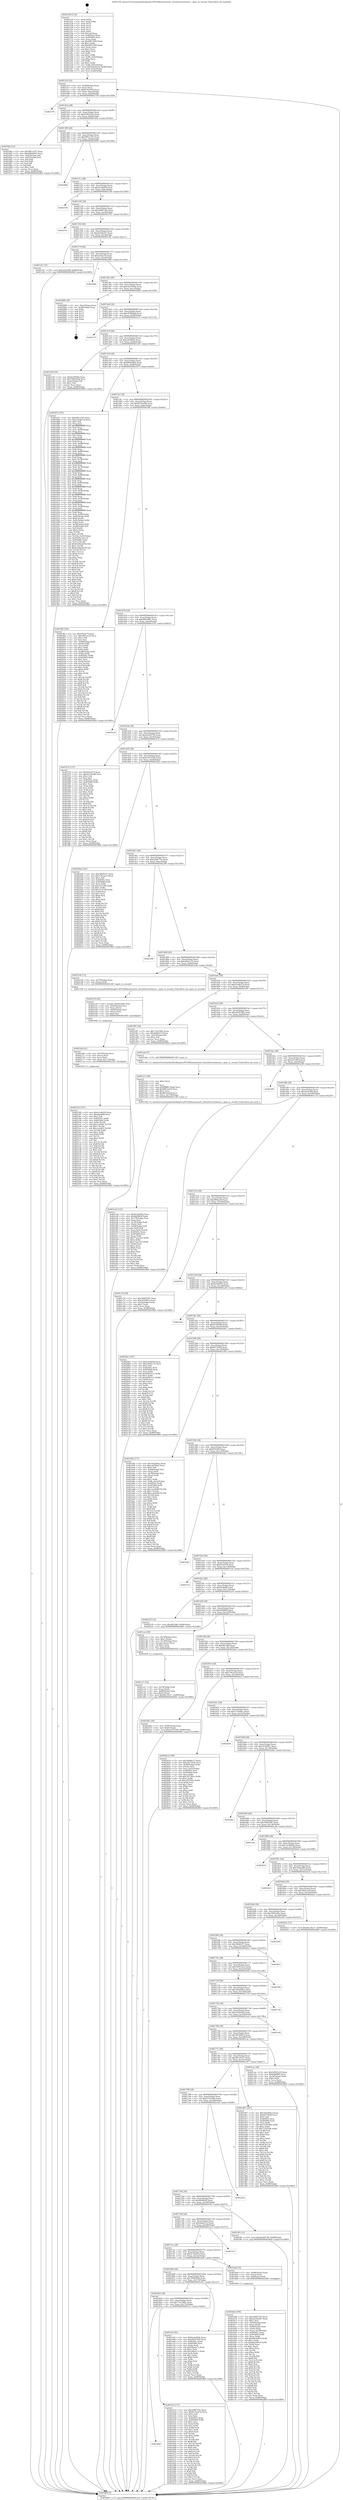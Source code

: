 digraph "0x401250" {
  label = "0x401250 (/mnt/c/Users/mathe/Desktop/tcc/POCII/binaries/extr_linuxdriversatmeni.c_open_tx_second_Final-ollvm.out::main(0))"
  labelloc = "t"
  node[shape=record]

  Entry [label="",width=0.3,height=0.3,shape=circle,fillcolor=black,style=filled]
  "0x4012c4" [label="{
     0x4012c4 [32]\l
     | [instrs]\l
     &nbsp;&nbsp;0x4012c4 \<+6\>: mov -0x98(%rbp),%eax\l
     &nbsp;&nbsp;0x4012ca \<+2\>: mov %eax,%ecx\l
     &nbsp;&nbsp;0x4012cc \<+6\>: sub $0x8cdeb93b,%ecx\l
     &nbsp;&nbsp;0x4012d2 \<+6\>: mov %eax,-0xac(%rbp)\l
     &nbsp;&nbsp;0x4012d8 \<+6\>: mov %ecx,-0xb0(%rbp)\l
     &nbsp;&nbsp;0x4012de \<+6\>: je 0000000000402759 \<main+0x1509\>\l
  }"]
  "0x402759" [label="{
     0x402759\l
  }", style=dashed]
  "0x4012e4" [label="{
     0x4012e4 [28]\l
     | [instrs]\l
     &nbsp;&nbsp;0x4012e4 \<+5\>: jmp 00000000004012e9 \<main+0x99\>\l
     &nbsp;&nbsp;0x4012e9 \<+6\>: mov -0xac(%rbp),%eax\l
     &nbsp;&nbsp;0x4012ef \<+5\>: sub $0x93be623a,%eax\l
     &nbsp;&nbsp;0x4012f4 \<+6\>: mov %eax,-0xb4(%rbp)\l
     &nbsp;&nbsp;0x4012fa \<+6\>: je 000000000040184a \<main+0x5fa\>\l
  }"]
  Exit [label="",width=0.3,height=0.3,shape=circle,fillcolor=black,style=filled,peripheries=2]
  "0x40184a" [label="{
     0x40184a [53]\l
     | [instrs]\l
     &nbsp;&nbsp;0x40184a \<+5\>: mov $0x9f61e197,%eax\l
     &nbsp;&nbsp;0x40184f \<+5\>: mov $0xd09a8402,%ecx\l
     &nbsp;&nbsp;0x401854 \<+6\>: mov -0x92(%rbp),%dl\l
     &nbsp;&nbsp;0x40185a \<+7\>: mov -0x91(%rbp),%sil\l
     &nbsp;&nbsp;0x401861 \<+3\>: mov %dl,%dil\l
     &nbsp;&nbsp;0x401864 \<+3\>: and %sil,%dil\l
     &nbsp;&nbsp;0x401867 \<+3\>: xor %sil,%dl\l
     &nbsp;&nbsp;0x40186a \<+3\>: or %dl,%dil\l
     &nbsp;&nbsp;0x40186d \<+4\>: test $0x1,%dil\l
     &nbsp;&nbsp;0x401871 \<+3\>: cmovne %ecx,%eax\l
     &nbsp;&nbsp;0x401874 \<+6\>: mov %eax,-0x98(%rbp)\l
     &nbsp;&nbsp;0x40187a \<+5\>: jmp 00000000004028b9 \<main+0x1669\>\l
  }"]
  "0x401300" [label="{
     0x401300 [28]\l
     | [instrs]\l
     &nbsp;&nbsp;0x401300 \<+5\>: jmp 0000000000401305 \<main+0xb5\>\l
     &nbsp;&nbsp;0x401305 \<+6\>: mov -0xac(%rbp),%eax\l
     &nbsp;&nbsp;0x40130b \<+5\>: sub $0x9f61e197,%eax\l
     &nbsp;&nbsp;0x401310 \<+6\>: mov %eax,-0xb8(%rbp)\l
     &nbsp;&nbsp;0x401316 \<+6\>: je 000000000040269b \<main+0x144b\>\l
  }"]
  "0x4028b9" [label="{
     0x4028b9 [5]\l
     | [instrs]\l
     &nbsp;&nbsp;0x4028b9 \<+5\>: jmp 00000000004012c4 \<main+0x74\>\l
  }"]
  "0x401250" [label="{
     0x401250 [116]\l
     | [instrs]\l
     &nbsp;&nbsp;0x401250 \<+1\>: push %rbp\l
     &nbsp;&nbsp;0x401251 \<+3\>: mov %rsp,%rbp\l
     &nbsp;&nbsp;0x401254 \<+2\>: push %r15\l
     &nbsp;&nbsp;0x401256 \<+2\>: push %r14\l
     &nbsp;&nbsp;0x401258 \<+2\>: push %r13\l
     &nbsp;&nbsp;0x40125a \<+2\>: push %r12\l
     &nbsp;&nbsp;0x40125c \<+1\>: push %rbx\l
     &nbsp;&nbsp;0x40125d \<+7\>: sub $0x1a8,%rsp\l
     &nbsp;&nbsp;0x401264 \<+7\>: mov 0x40505c,%eax\l
     &nbsp;&nbsp;0x40126b \<+7\>: mov 0x405060,%ecx\l
     &nbsp;&nbsp;0x401272 \<+2\>: mov %eax,%edx\l
     &nbsp;&nbsp;0x401274 \<+6\>: sub $0x69f720f4,%edx\l
     &nbsp;&nbsp;0x40127a \<+3\>: sub $0x1,%edx\l
     &nbsp;&nbsp;0x40127d \<+6\>: add $0x69f720f4,%edx\l
     &nbsp;&nbsp;0x401283 \<+3\>: imul %edx,%eax\l
     &nbsp;&nbsp;0x401286 \<+3\>: and $0x1,%eax\l
     &nbsp;&nbsp;0x401289 \<+3\>: cmp $0x0,%eax\l
     &nbsp;&nbsp;0x40128c \<+4\>: sete %r8b\l
     &nbsp;&nbsp;0x401290 \<+4\>: and $0x1,%r8b\l
     &nbsp;&nbsp;0x401294 \<+7\>: mov %r8b,-0x92(%rbp)\l
     &nbsp;&nbsp;0x40129b \<+3\>: cmp $0xa,%ecx\l
     &nbsp;&nbsp;0x40129e \<+4\>: setl %r8b\l
     &nbsp;&nbsp;0x4012a2 \<+4\>: and $0x1,%r8b\l
     &nbsp;&nbsp;0x4012a6 \<+7\>: mov %r8b,-0x91(%rbp)\l
     &nbsp;&nbsp;0x4012ad \<+10\>: movl $0x93be623a,-0x98(%rbp)\l
     &nbsp;&nbsp;0x4012b7 \<+6\>: mov %edi,-0x9c(%rbp)\l
     &nbsp;&nbsp;0x4012bd \<+7\>: mov %rsi,-0xa8(%rbp)\l
  }"]
  "0x402182" [label="{
     0x402182 [151]\l
     | [instrs]\l
     &nbsp;&nbsp;0x402182 \<+5\>: mov $0xa5c4b05f,%eax\l
     &nbsp;&nbsp;0x402187 \<+5\>: mov $0xabe4df9,%esi\l
     &nbsp;&nbsp;0x40218c \<+2\>: mov $0x1,%dl\l
     &nbsp;&nbsp;0x40218e \<+8\>: mov 0x40505c,%r8d\l
     &nbsp;&nbsp;0x402196 \<+8\>: mov 0x405060,%r9d\l
     &nbsp;&nbsp;0x40219e \<+3\>: mov %r8d,%r10d\l
     &nbsp;&nbsp;0x4021a1 \<+7\>: add $0xcca4d91,%r10d\l
     &nbsp;&nbsp;0x4021a8 \<+4\>: sub $0x1,%r10d\l
     &nbsp;&nbsp;0x4021ac \<+7\>: sub $0xcca4d91,%r10d\l
     &nbsp;&nbsp;0x4021b3 \<+4\>: imul %r10d,%r8d\l
     &nbsp;&nbsp;0x4021b7 \<+4\>: and $0x1,%r8d\l
     &nbsp;&nbsp;0x4021bb \<+4\>: cmp $0x0,%r8d\l
     &nbsp;&nbsp;0x4021bf \<+4\>: sete %r11b\l
     &nbsp;&nbsp;0x4021c3 \<+4\>: cmp $0xa,%r9d\l
     &nbsp;&nbsp;0x4021c7 \<+3\>: setl %bl\l
     &nbsp;&nbsp;0x4021ca \<+3\>: mov %r11b,%r14b\l
     &nbsp;&nbsp;0x4021cd \<+4\>: xor $0xff,%r14b\l
     &nbsp;&nbsp;0x4021d1 \<+3\>: mov %bl,%r15b\l
     &nbsp;&nbsp;0x4021d4 \<+4\>: xor $0xff,%r15b\l
     &nbsp;&nbsp;0x4021d8 \<+3\>: xor $0x1,%dl\l
     &nbsp;&nbsp;0x4021db \<+3\>: mov %r14b,%r12b\l
     &nbsp;&nbsp;0x4021de \<+4\>: and $0xff,%r12b\l
     &nbsp;&nbsp;0x4021e2 \<+3\>: and %dl,%r11b\l
     &nbsp;&nbsp;0x4021e5 \<+3\>: mov %r15b,%r13b\l
     &nbsp;&nbsp;0x4021e8 \<+4\>: and $0xff,%r13b\l
     &nbsp;&nbsp;0x4021ec \<+2\>: and %dl,%bl\l
     &nbsp;&nbsp;0x4021ee \<+3\>: or %r11b,%r12b\l
     &nbsp;&nbsp;0x4021f1 \<+3\>: or %bl,%r13b\l
     &nbsp;&nbsp;0x4021f4 \<+3\>: xor %r13b,%r12b\l
     &nbsp;&nbsp;0x4021f7 \<+3\>: or %r15b,%r14b\l
     &nbsp;&nbsp;0x4021fa \<+4\>: xor $0xff,%r14b\l
     &nbsp;&nbsp;0x4021fe \<+3\>: or $0x1,%dl\l
     &nbsp;&nbsp;0x402201 \<+3\>: and %dl,%r14b\l
     &nbsp;&nbsp;0x402204 \<+3\>: or %r14b,%r12b\l
     &nbsp;&nbsp;0x402207 \<+4\>: test $0x1,%r12b\l
     &nbsp;&nbsp;0x40220b \<+3\>: cmovne %esi,%eax\l
     &nbsp;&nbsp;0x40220e \<+6\>: mov %eax,-0x98(%rbp)\l
     &nbsp;&nbsp;0x402214 \<+5\>: jmp 00000000004028b9 \<main+0x1669\>\l
  }"]
  "0x40269b" [label="{
     0x40269b\l
  }", style=dashed]
  "0x40131c" [label="{
     0x40131c [28]\l
     | [instrs]\l
     &nbsp;&nbsp;0x40131c \<+5\>: jmp 0000000000401321 \<main+0xd1\>\l
     &nbsp;&nbsp;0x401321 \<+6\>: mov -0xac(%rbp),%eax\l
     &nbsp;&nbsp;0x401327 \<+5\>: sub $0xa5c4b05f,%eax\l
     &nbsp;&nbsp;0x40132c \<+6\>: mov %eax,-0xbc(%rbp)\l
     &nbsp;&nbsp;0x401332 \<+6\>: je 00000000004027d9 \<main+0x1589\>\l
  }"]
  "0x40216d" [label="{
     0x40216d [21]\l
     | [instrs]\l
     &nbsp;&nbsp;0x40216d \<+4\>: mov -0x70(%rbp),%rcx\l
     &nbsp;&nbsp;0x402171 \<+3\>: mov (%rcx),%rcx\l
     &nbsp;&nbsp;0x402174 \<+3\>: mov %rcx,%rdi\l
     &nbsp;&nbsp;0x402177 \<+6\>: mov %eax,-0x17c(%rbp)\l
     &nbsp;&nbsp;0x40217d \<+5\>: call 0000000000401030 \<free@plt\>\l
     | [calls]\l
     &nbsp;&nbsp;0x401030 \{1\} (unknown)\l
  }"]
  "0x4027d9" [label="{
     0x4027d9\l
  }", style=dashed]
  "0x401338" [label="{
     0x401338 [28]\l
     | [instrs]\l
     &nbsp;&nbsp;0x401338 \<+5\>: jmp 000000000040133d \<main+0xed\>\l
     &nbsp;&nbsp;0x40133d \<+6\>: mov -0xac(%rbp),%eax\l
     &nbsp;&nbsp;0x401343 \<+5\>: sub $0xa9907c92,%eax\l
     &nbsp;&nbsp;0x401348 \<+6\>: mov %eax,-0xc0(%rbp)\l
     &nbsp;&nbsp;0x40134e \<+6\>: je 0000000000402701 \<main+0x14b1\>\l
  }"]
  "0x402150" [label="{
     0x402150 [29]\l
     | [instrs]\l
     &nbsp;&nbsp;0x402150 \<+10\>: movabs $0x4030d6,%rdi\l
     &nbsp;&nbsp;0x40215a \<+4\>: mov -0x60(%rbp),%rcx\l
     &nbsp;&nbsp;0x40215e \<+2\>: mov %eax,(%rcx)\l
     &nbsp;&nbsp;0x402160 \<+4\>: mov -0x60(%rbp),%rcx\l
     &nbsp;&nbsp;0x402164 \<+2\>: mov (%rcx),%esi\l
     &nbsp;&nbsp;0x402166 \<+2\>: mov $0x0,%al\l
     &nbsp;&nbsp;0x402168 \<+5\>: call 0000000000401040 \<printf@plt\>\l
     | [calls]\l
     &nbsp;&nbsp;0x401040 \{1\} (unknown)\l
  }"]
  "0x402701" [label="{
     0x402701\l
  }", style=dashed]
  "0x401354" [label="{
     0x401354 [28]\l
     | [instrs]\l
     &nbsp;&nbsp;0x401354 \<+5\>: jmp 0000000000401359 \<main+0x109\>\l
     &nbsp;&nbsp;0x401359 \<+6\>: mov -0xac(%rbp),%eax\l
     &nbsp;&nbsp;0x40135f \<+5\>: sub $0xab16b2d7,%eax\l
     &nbsp;&nbsp;0x401364 \<+6\>: mov %eax,-0xc4(%rbp)\l
     &nbsp;&nbsp;0x40136a \<+6\>: je 0000000000401c61 \<main+0xa11\>\l
  }"]
  "0x401eeb" [label="{
     0x401eeb [122]\l
     | [instrs]\l
     &nbsp;&nbsp;0x401eeb \<+5\>: mov $0x8cdeb93b,%ecx\l
     &nbsp;&nbsp;0x401ef0 \<+5\>: mov $0x4b608cff,%edx\l
     &nbsp;&nbsp;0x401ef5 \<+6\>: mov -0x178(%rbp),%esi\l
     &nbsp;&nbsp;0x401efb \<+3\>: imul %eax,%esi\l
     &nbsp;&nbsp;0x401efe \<+4\>: mov -0x70(%rbp),%rdi\l
     &nbsp;&nbsp;0x401f02 \<+3\>: mov (%rdi),%rdi\l
     &nbsp;&nbsp;0x401f05 \<+4\>: mov -0x68(%rbp),%r8\l
     &nbsp;&nbsp;0x401f09 \<+3\>: movslq (%r8),%r8\l
     &nbsp;&nbsp;0x401f0c \<+4\>: mov %esi,(%rdi,%r8,4)\l
     &nbsp;&nbsp;0x401f10 \<+7\>: mov 0x40505c,%eax\l
     &nbsp;&nbsp;0x401f17 \<+7\>: mov 0x405060,%esi\l
     &nbsp;&nbsp;0x401f1e \<+3\>: mov %eax,%r9d\l
     &nbsp;&nbsp;0x401f21 \<+7\>: add $0x17aa12b3,%r9d\l
     &nbsp;&nbsp;0x401f28 \<+4\>: sub $0x1,%r9d\l
     &nbsp;&nbsp;0x401f2c \<+7\>: sub $0x17aa12b3,%r9d\l
     &nbsp;&nbsp;0x401f33 \<+4\>: imul %r9d,%eax\l
     &nbsp;&nbsp;0x401f37 \<+3\>: and $0x1,%eax\l
     &nbsp;&nbsp;0x401f3a \<+3\>: cmp $0x0,%eax\l
     &nbsp;&nbsp;0x401f3d \<+4\>: sete %r10b\l
     &nbsp;&nbsp;0x401f41 \<+3\>: cmp $0xa,%esi\l
     &nbsp;&nbsp;0x401f44 \<+4\>: setl %r11b\l
     &nbsp;&nbsp;0x401f48 \<+3\>: mov %r10b,%bl\l
     &nbsp;&nbsp;0x401f4b \<+3\>: and %r11b,%bl\l
     &nbsp;&nbsp;0x401f4e \<+3\>: xor %r11b,%r10b\l
     &nbsp;&nbsp;0x401f51 \<+3\>: or %r10b,%bl\l
     &nbsp;&nbsp;0x401f54 \<+3\>: test $0x1,%bl\l
     &nbsp;&nbsp;0x401f57 \<+3\>: cmovne %edx,%ecx\l
     &nbsp;&nbsp;0x401f5a \<+6\>: mov %ecx,-0x98(%rbp)\l
     &nbsp;&nbsp;0x401f60 \<+5\>: jmp 00000000004028b9 \<main+0x1669\>\l
  }"]
  "0x401c61" [label="{
     0x401c61 [15]\l
     | [instrs]\l
     &nbsp;&nbsp;0x401c61 \<+10\>: movl $0xedc6c00f,-0x98(%rbp)\l
     &nbsp;&nbsp;0x401c6b \<+5\>: jmp 00000000004028b9 \<main+0x1669\>\l
  }"]
  "0x401370" [label="{
     0x401370 [28]\l
     | [instrs]\l
     &nbsp;&nbsp;0x401370 \<+5\>: jmp 0000000000401375 \<main+0x125\>\l
     &nbsp;&nbsp;0x401375 \<+6\>: mov -0xac(%rbp),%eax\l
     &nbsp;&nbsp;0x40137b \<+5\>: sub $0xacfdca78,%eax\l
     &nbsp;&nbsp;0x401380 \<+6\>: mov %eax,-0xc8(%rbp)\l
     &nbsp;&nbsp;0x401386 \<+6\>: je 000000000040284b \<main+0x15fb\>\l
  }"]
  "0x401ec3" [label="{
     0x401ec3 [40]\l
     | [instrs]\l
     &nbsp;&nbsp;0x401ec3 \<+5\>: mov $0x2,%ecx\l
     &nbsp;&nbsp;0x401ec8 \<+1\>: cltd\l
     &nbsp;&nbsp;0x401ec9 \<+2\>: idiv %ecx\l
     &nbsp;&nbsp;0x401ecb \<+6\>: imul $0xfffffffe,%edx,%ecx\l
     &nbsp;&nbsp;0x401ed1 \<+6\>: add $0x8823eb3f,%ecx\l
     &nbsp;&nbsp;0x401ed7 \<+3\>: add $0x1,%ecx\l
     &nbsp;&nbsp;0x401eda \<+6\>: sub $0x8823eb3f,%ecx\l
     &nbsp;&nbsp;0x401ee0 \<+6\>: mov %ecx,-0x178(%rbp)\l
     &nbsp;&nbsp;0x401ee6 \<+5\>: call 0000000000401160 \<next_i\>\l
     | [calls]\l
     &nbsp;&nbsp;0x401160 \{1\} (/mnt/c/Users/mathe/Desktop/tcc/POCII/binaries/extr_linuxdriversatmeni.c_open_tx_second_Final-ollvm.out::next_i)\l
  }"]
  "0x40284b" [label="{
     0x40284b\l
  }", style=dashed]
  "0x40138c" [label="{
     0x40138c [28]\l
     | [instrs]\l
     &nbsp;&nbsp;0x40138c \<+5\>: jmp 0000000000401391 \<main+0x141\>\l
     &nbsp;&nbsp;0x401391 \<+6\>: mov -0xac(%rbp),%eax\l
     &nbsp;&nbsp;0x401397 \<+5\>: sub $0xc0a75b3b,%eax\l
     &nbsp;&nbsp;0x40139c \<+6\>: mov %eax,-0xcc(%rbp)\l
     &nbsp;&nbsp;0x4013a2 \<+6\>: je 0000000000402689 \<main+0x1439\>\l
  }"]
  "0x401ce7" [label="{
     0x401ce7 [32]\l
     | [instrs]\l
     &nbsp;&nbsp;0x401ce7 \<+4\>: mov -0x70(%rbp),%rdi\l
     &nbsp;&nbsp;0x401ceb \<+3\>: mov %rax,(%rdi)\l
     &nbsp;&nbsp;0x401cee \<+4\>: mov -0x68(%rbp),%rax\l
     &nbsp;&nbsp;0x401cf2 \<+6\>: movl $0x0,(%rax)\l
     &nbsp;&nbsp;0x401cf8 \<+10\>: movl $0x46c16c27,-0x98(%rbp)\l
     &nbsp;&nbsp;0x401d02 \<+5\>: jmp 00000000004028b9 \<main+0x1669\>\l
  }"]
  "0x402689" [label="{
     0x402689 [18]\l
     | [instrs]\l
     &nbsp;&nbsp;0x402689 \<+3\>: mov -0x2c(%rbp),%eax\l
     &nbsp;&nbsp;0x40268c \<+4\>: lea -0x28(%rbp),%rsp\l
     &nbsp;&nbsp;0x402690 \<+1\>: pop %rbx\l
     &nbsp;&nbsp;0x402691 \<+2\>: pop %r12\l
     &nbsp;&nbsp;0x402693 \<+2\>: pop %r13\l
     &nbsp;&nbsp;0x402695 \<+2\>: pop %r14\l
     &nbsp;&nbsp;0x402697 \<+2\>: pop %r15\l
     &nbsp;&nbsp;0x402699 \<+1\>: pop %rbp\l
     &nbsp;&nbsp;0x40269a \<+1\>: ret\l
  }"]
  "0x4013a8" [label="{
     0x4013a8 [28]\l
     | [instrs]\l
     &nbsp;&nbsp;0x4013a8 \<+5\>: jmp 00000000004013ad \<main+0x15d\>\l
     &nbsp;&nbsp;0x4013ad \<+6\>: mov -0xac(%rbp),%eax\l
     &nbsp;&nbsp;0x4013b3 \<+5\>: sub $0xc92804ad,%eax\l
     &nbsp;&nbsp;0x4013b8 \<+6\>: mov %eax,-0xd0(%rbp)\l
     &nbsp;&nbsp;0x4013be \<+6\>: je 0000000000402372 \<main+0x1122\>\l
  }"]
  "0x401bbb" [label="{
     0x401bbb [166]\l
     | [instrs]\l
     &nbsp;&nbsp;0x401bbb \<+5\>: mov $0xa9907c92,%ecx\l
     &nbsp;&nbsp;0x401bc0 \<+5\>: mov $0xab16b2d7,%edx\l
     &nbsp;&nbsp;0x401bc5 \<+3\>: mov $0x1,%sil\l
     &nbsp;&nbsp;0x401bc8 \<+4\>: mov -0x80(%rbp),%rdi\l
     &nbsp;&nbsp;0x401bcc \<+2\>: mov %eax,(%rdi)\l
     &nbsp;&nbsp;0x401bce \<+4\>: mov -0x80(%rbp),%rdi\l
     &nbsp;&nbsp;0x401bd2 \<+2\>: mov (%rdi),%eax\l
     &nbsp;&nbsp;0x401bd4 \<+3\>: mov %eax,-0x34(%rbp)\l
     &nbsp;&nbsp;0x401bd7 \<+7\>: mov 0x40505c,%eax\l
     &nbsp;&nbsp;0x401bde \<+8\>: mov 0x405060,%r8d\l
     &nbsp;&nbsp;0x401be6 \<+3\>: mov %eax,%r9d\l
     &nbsp;&nbsp;0x401be9 \<+7\>: add $0x66e54810,%r9d\l
     &nbsp;&nbsp;0x401bf0 \<+4\>: sub $0x1,%r9d\l
     &nbsp;&nbsp;0x401bf4 \<+7\>: sub $0x66e54810,%r9d\l
     &nbsp;&nbsp;0x401bfb \<+4\>: imul %r9d,%eax\l
     &nbsp;&nbsp;0x401bff \<+3\>: and $0x1,%eax\l
     &nbsp;&nbsp;0x401c02 \<+3\>: cmp $0x0,%eax\l
     &nbsp;&nbsp;0x401c05 \<+4\>: sete %r10b\l
     &nbsp;&nbsp;0x401c09 \<+4\>: cmp $0xa,%r8d\l
     &nbsp;&nbsp;0x401c0d \<+4\>: setl %r11b\l
     &nbsp;&nbsp;0x401c11 \<+3\>: mov %r10b,%bl\l
     &nbsp;&nbsp;0x401c14 \<+3\>: xor $0xff,%bl\l
     &nbsp;&nbsp;0x401c17 \<+3\>: mov %r11b,%r14b\l
     &nbsp;&nbsp;0x401c1a \<+4\>: xor $0xff,%r14b\l
     &nbsp;&nbsp;0x401c1e \<+4\>: xor $0x0,%sil\l
     &nbsp;&nbsp;0x401c22 \<+3\>: mov %bl,%r15b\l
     &nbsp;&nbsp;0x401c25 \<+4\>: and $0x0,%r15b\l
     &nbsp;&nbsp;0x401c29 \<+3\>: and %sil,%r10b\l
     &nbsp;&nbsp;0x401c2c \<+3\>: mov %r14b,%r12b\l
     &nbsp;&nbsp;0x401c2f \<+4\>: and $0x0,%r12b\l
     &nbsp;&nbsp;0x401c33 \<+3\>: and %sil,%r11b\l
     &nbsp;&nbsp;0x401c36 \<+3\>: or %r10b,%r15b\l
     &nbsp;&nbsp;0x401c39 \<+3\>: or %r11b,%r12b\l
     &nbsp;&nbsp;0x401c3c \<+3\>: xor %r12b,%r15b\l
     &nbsp;&nbsp;0x401c3f \<+3\>: or %r14b,%bl\l
     &nbsp;&nbsp;0x401c42 \<+3\>: xor $0xff,%bl\l
     &nbsp;&nbsp;0x401c45 \<+4\>: or $0x0,%sil\l
     &nbsp;&nbsp;0x401c49 \<+3\>: and %sil,%bl\l
     &nbsp;&nbsp;0x401c4c \<+3\>: or %bl,%r15b\l
     &nbsp;&nbsp;0x401c4f \<+4\>: test $0x1,%r15b\l
     &nbsp;&nbsp;0x401c53 \<+3\>: cmovne %edx,%ecx\l
     &nbsp;&nbsp;0x401c56 \<+6\>: mov %ecx,-0x98(%rbp)\l
     &nbsp;&nbsp;0x401c5c \<+5\>: jmp 00000000004028b9 \<main+0x1669\>\l
  }"]
  "0x402372" [label="{
     0x402372\l
  }", style=dashed]
  "0x4013c4" [label="{
     0x4013c4 [28]\l
     | [instrs]\l
     &nbsp;&nbsp;0x4013c4 \<+5\>: jmp 00000000004013c9 \<main+0x179\>\l
     &nbsp;&nbsp;0x4013c9 \<+6\>: mov -0xac(%rbp),%eax\l
     &nbsp;&nbsp;0x4013cf \<+5\>: sub $0xca63f0b5,%eax\l
     &nbsp;&nbsp;0x4013d4 \<+6\>: mov %eax,-0xd4(%rbp)\l
     &nbsp;&nbsp;0x4013da \<+6\>: je 0000000000401e45 \<main+0xbf5\>\l
  }"]
  "0x401840" [label="{
     0x401840\l
  }", style=dashed]
  "0x401e45" [label="{
     0x401e45 [30]\l
     | [instrs]\l
     &nbsp;&nbsp;0x401e45 \<+5\>: mov $0xfa39509d,%eax\l
     &nbsp;&nbsp;0x401e4a \<+5\>: mov $0x704028a8,%ecx\l
     &nbsp;&nbsp;0x401e4f \<+3\>: mov -0x2e(%rbp),%dl\l
     &nbsp;&nbsp;0x401e52 \<+3\>: test $0x1,%dl\l
     &nbsp;&nbsp;0x401e55 \<+3\>: cmovne %ecx,%eax\l
     &nbsp;&nbsp;0x401e58 \<+6\>: mov %eax,-0x98(%rbp)\l
     &nbsp;&nbsp;0x401e5e \<+5\>: jmp 00000000004028b9 \<main+0x1669\>\l
  }"]
  "0x4013e0" [label="{
     0x4013e0 [28]\l
     | [instrs]\l
     &nbsp;&nbsp;0x4013e0 \<+5\>: jmp 00000000004013e5 \<main+0x195\>\l
     &nbsp;&nbsp;0x4013e5 \<+6\>: mov -0xac(%rbp),%eax\l
     &nbsp;&nbsp;0x4013eb \<+5\>: sub $0xd09a8402,%eax\l
     &nbsp;&nbsp;0x4013f0 \<+6\>: mov %eax,-0xd8(%rbp)\l
     &nbsp;&nbsp;0x4013f6 \<+6\>: je 000000000040187f \<main+0x62f\>\l
  }"]
  "0x401b1f" [label="{
     0x401b1f [137]\l
     | [instrs]\l
     &nbsp;&nbsp;0x401b1f \<+5\>: mov $0xa9907c92,%eax\l
     &nbsp;&nbsp;0x401b24 \<+5\>: mov $0x617be47d,%ecx\l
     &nbsp;&nbsp;0x401b29 \<+2\>: mov $0x1,%dl\l
     &nbsp;&nbsp;0x401b2b \<+2\>: xor %esi,%esi\l
     &nbsp;&nbsp;0x401b2d \<+7\>: mov 0x40505c,%edi\l
     &nbsp;&nbsp;0x401b34 \<+8\>: mov 0x405060,%r8d\l
     &nbsp;&nbsp;0x401b3c \<+3\>: sub $0x1,%esi\l
     &nbsp;&nbsp;0x401b3f \<+3\>: mov %edi,%r9d\l
     &nbsp;&nbsp;0x401b42 \<+3\>: add %esi,%r9d\l
     &nbsp;&nbsp;0x401b45 \<+4\>: imul %r9d,%edi\l
     &nbsp;&nbsp;0x401b49 \<+3\>: and $0x1,%edi\l
     &nbsp;&nbsp;0x401b4c \<+3\>: cmp $0x0,%edi\l
     &nbsp;&nbsp;0x401b4f \<+4\>: sete %r10b\l
     &nbsp;&nbsp;0x401b53 \<+4\>: cmp $0xa,%r8d\l
     &nbsp;&nbsp;0x401b57 \<+4\>: setl %r11b\l
     &nbsp;&nbsp;0x401b5b \<+3\>: mov %r10b,%bl\l
     &nbsp;&nbsp;0x401b5e \<+3\>: xor $0xff,%bl\l
     &nbsp;&nbsp;0x401b61 \<+3\>: mov %r11b,%r14b\l
     &nbsp;&nbsp;0x401b64 \<+4\>: xor $0xff,%r14b\l
     &nbsp;&nbsp;0x401b68 \<+3\>: xor $0x0,%dl\l
     &nbsp;&nbsp;0x401b6b \<+3\>: mov %bl,%r15b\l
     &nbsp;&nbsp;0x401b6e \<+4\>: and $0x0,%r15b\l
     &nbsp;&nbsp;0x401b72 \<+3\>: and %dl,%r10b\l
     &nbsp;&nbsp;0x401b75 \<+3\>: mov %r14b,%r12b\l
     &nbsp;&nbsp;0x401b78 \<+4\>: and $0x0,%r12b\l
     &nbsp;&nbsp;0x401b7c \<+3\>: and %dl,%r11b\l
     &nbsp;&nbsp;0x401b7f \<+3\>: or %r10b,%r15b\l
     &nbsp;&nbsp;0x401b82 \<+3\>: or %r11b,%r12b\l
     &nbsp;&nbsp;0x401b85 \<+3\>: xor %r12b,%r15b\l
     &nbsp;&nbsp;0x401b88 \<+3\>: or %r14b,%bl\l
     &nbsp;&nbsp;0x401b8b \<+3\>: xor $0xff,%bl\l
     &nbsp;&nbsp;0x401b8e \<+3\>: or $0x0,%dl\l
     &nbsp;&nbsp;0x401b91 \<+2\>: and %dl,%bl\l
     &nbsp;&nbsp;0x401b93 \<+3\>: or %bl,%r15b\l
     &nbsp;&nbsp;0x401b96 \<+4\>: test $0x1,%r15b\l
     &nbsp;&nbsp;0x401b9a \<+3\>: cmovne %ecx,%eax\l
     &nbsp;&nbsp;0x401b9d \<+6\>: mov %eax,-0x98(%rbp)\l
     &nbsp;&nbsp;0x401ba3 \<+5\>: jmp 00000000004028b9 \<main+0x1669\>\l
  }"]
  "0x40187f" [label="{
     0x40187f [376]\l
     | [instrs]\l
     &nbsp;&nbsp;0x40187f \<+5\>: mov $0x9f61e197,%eax\l
     &nbsp;&nbsp;0x401884 \<+5\>: mov $0xe5edb27d,%ecx\l
     &nbsp;&nbsp;0x401889 \<+2\>: mov $0x1,%dl\l
     &nbsp;&nbsp;0x40188b \<+3\>: mov %rsp,%rsi\l
     &nbsp;&nbsp;0x40188e \<+4\>: add $0xfffffffffffffff0,%rsi\l
     &nbsp;&nbsp;0x401892 \<+3\>: mov %rsi,%rsp\l
     &nbsp;&nbsp;0x401895 \<+7\>: mov %rsi,-0x90(%rbp)\l
     &nbsp;&nbsp;0x40189c \<+3\>: mov %rsp,%rsi\l
     &nbsp;&nbsp;0x40189f \<+4\>: add $0xfffffffffffffff0,%rsi\l
     &nbsp;&nbsp;0x4018a3 \<+3\>: mov %rsi,%rsp\l
     &nbsp;&nbsp;0x4018a6 \<+3\>: mov %rsp,%rdi\l
     &nbsp;&nbsp;0x4018a9 \<+4\>: add $0xfffffffffffffff0,%rdi\l
     &nbsp;&nbsp;0x4018ad \<+3\>: mov %rdi,%rsp\l
     &nbsp;&nbsp;0x4018b0 \<+7\>: mov %rdi,-0x88(%rbp)\l
     &nbsp;&nbsp;0x4018b7 \<+3\>: mov %rsp,%rdi\l
     &nbsp;&nbsp;0x4018ba \<+4\>: add $0xfffffffffffffff0,%rdi\l
     &nbsp;&nbsp;0x4018be \<+3\>: mov %rdi,%rsp\l
     &nbsp;&nbsp;0x4018c1 \<+4\>: mov %rdi,-0x80(%rbp)\l
     &nbsp;&nbsp;0x4018c5 \<+3\>: mov %rsp,%rdi\l
     &nbsp;&nbsp;0x4018c8 \<+4\>: add $0xfffffffffffffff0,%rdi\l
     &nbsp;&nbsp;0x4018cc \<+3\>: mov %rdi,%rsp\l
     &nbsp;&nbsp;0x4018cf \<+4\>: mov %rdi,-0x78(%rbp)\l
     &nbsp;&nbsp;0x4018d3 \<+3\>: mov %rsp,%rdi\l
     &nbsp;&nbsp;0x4018d6 \<+4\>: add $0xfffffffffffffff0,%rdi\l
     &nbsp;&nbsp;0x4018da \<+3\>: mov %rdi,%rsp\l
     &nbsp;&nbsp;0x4018dd \<+4\>: mov %rdi,-0x70(%rbp)\l
     &nbsp;&nbsp;0x4018e1 \<+3\>: mov %rsp,%rdi\l
     &nbsp;&nbsp;0x4018e4 \<+4\>: add $0xfffffffffffffff0,%rdi\l
     &nbsp;&nbsp;0x4018e8 \<+3\>: mov %rdi,%rsp\l
     &nbsp;&nbsp;0x4018eb \<+4\>: mov %rdi,-0x68(%rbp)\l
     &nbsp;&nbsp;0x4018ef \<+3\>: mov %rsp,%rdi\l
     &nbsp;&nbsp;0x4018f2 \<+4\>: add $0xfffffffffffffff0,%rdi\l
     &nbsp;&nbsp;0x4018f6 \<+3\>: mov %rdi,%rsp\l
     &nbsp;&nbsp;0x4018f9 \<+4\>: mov %rdi,-0x60(%rbp)\l
     &nbsp;&nbsp;0x4018fd \<+3\>: mov %rsp,%rdi\l
     &nbsp;&nbsp;0x401900 \<+4\>: add $0xfffffffffffffff0,%rdi\l
     &nbsp;&nbsp;0x401904 \<+3\>: mov %rdi,%rsp\l
     &nbsp;&nbsp;0x401907 \<+4\>: mov %rdi,-0x58(%rbp)\l
     &nbsp;&nbsp;0x40190b \<+3\>: mov %rsp,%rdi\l
     &nbsp;&nbsp;0x40190e \<+4\>: add $0xfffffffffffffff0,%rdi\l
     &nbsp;&nbsp;0x401912 \<+3\>: mov %rdi,%rsp\l
     &nbsp;&nbsp;0x401915 \<+4\>: mov %rdi,-0x50(%rbp)\l
     &nbsp;&nbsp;0x401919 \<+3\>: mov %rsp,%rdi\l
     &nbsp;&nbsp;0x40191c \<+4\>: add $0xfffffffffffffff0,%rdi\l
     &nbsp;&nbsp;0x401920 \<+3\>: mov %rdi,%rsp\l
     &nbsp;&nbsp;0x401923 \<+4\>: mov %rdi,-0x48(%rbp)\l
     &nbsp;&nbsp;0x401927 \<+3\>: mov %rsp,%rdi\l
     &nbsp;&nbsp;0x40192a \<+4\>: add $0xfffffffffffffff0,%rdi\l
     &nbsp;&nbsp;0x40192e \<+3\>: mov %rdi,%rsp\l
     &nbsp;&nbsp;0x401931 \<+4\>: mov %rdi,-0x40(%rbp)\l
     &nbsp;&nbsp;0x401935 \<+7\>: mov -0x90(%rbp),%rdi\l
     &nbsp;&nbsp;0x40193c \<+6\>: movl $0x0,(%rdi)\l
     &nbsp;&nbsp;0x401942 \<+7\>: mov -0x9c(%rbp),%r8d\l
     &nbsp;&nbsp;0x401949 \<+3\>: mov %r8d,(%rsi)\l
     &nbsp;&nbsp;0x40194c \<+7\>: mov -0x88(%rbp),%rdi\l
     &nbsp;&nbsp;0x401953 \<+7\>: mov -0xa8(%rbp),%r9\l
     &nbsp;&nbsp;0x40195a \<+3\>: mov %r9,(%rdi)\l
     &nbsp;&nbsp;0x40195d \<+3\>: cmpl $0x2,(%rsi)\l
     &nbsp;&nbsp;0x401960 \<+4\>: setne %r10b\l
     &nbsp;&nbsp;0x401964 \<+4\>: and $0x1,%r10b\l
     &nbsp;&nbsp;0x401968 \<+4\>: mov %r10b,-0x35(%rbp)\l
     &nbsp;&nbsp;0x40196c \<+8\>: mov 0x40505c,%r11d\l
     &nbsp;&nbsp;0x401974 \<+7\>: mov 0x405060,%ebx\l
     &nbsp;&nbsp;0x40197b \<+3\>: mov %r11d,%r14d\l
     &nbsp;&nbsp;0x40197e \<+7\>: add $0x81a9bcbf,%r14d\l
     &nbsp;&nbsp;0x401985 \<+4\>: sub $0x1,%r14d\l
     &nbsp;&nbsp;0x401989 \<+7\>: sub $0x81a9bcbf,%r14d\l
     &nbsp;&nbsp;0x401990 \<+4\>: imul %r14d,%r11d\l
     &nbsp;&nbsp;0x401994 \<+4\>: and $0x1,%r11d\l
     &nbsp;&nbsp;0x401998 \<+4\>: cmp $0x0,%r11d\l
     &nbsp;&nbsp;0x40199c \<+4\>: sete %r10b\l
     &nbsp;&nbsp;0x4019a0 \<+3\>: cmp $0xa,%ebx\l
     &nbsp;&nbsp;0x4019a3 \<+4\>: setl %r15b\l
     &nbsp;&nbsp;0x4019a7 \<+3\>: mov %r10b,%r12b\l
     &nbsp;&nbsp;0x4019aa \<+4\>: xor $0xff,%r12b\l
     &nbsp;&nbsp;0x4019ae \<+3\>: mov %r15b,%r13b\l
     &nbsp;&nbsp;0x4019b1 \<+4\>: xor $0xff,%r13b\l
     &nbsp;&nbsp;0x4019b5 \<+3\>: xor $0x0,%dl\l
     &nbsp;&nbsp;0x4019b8 \<+3\>: mov %r12b,%sil\l
     &nbsp;&nbsp;0x4019bb \<+4\>: and $0x0,%sil\l
     &nbsp;&nbsp;0x4019bf \<+3\>: and %dl,%r10b\l
     &nbsp;&nbsp;0x4019c2 \<+3\>: mov %r13b,%dil\l
     &nbsp;&nbsp;0x4019c5 \<+4\>: and $0x0,%dil\l
     &nbsp;&nbsp;0x4019c9 \<+3\>: and %dl,%r15b\l
     &nbsp;&nbsp;0x4019cc \<+3\>: or %r10b,%sil\l
     &nbsp;&nbsp;0x4019cf \<+3\>: or %r15b,%dil\l
     &nbsp;&nbsp;0x4019d2 \<+3\>: xor %dil,%sil\l
     &nbsp;&nbsp;0x4019d5 \<+3\>: or %r13b,%r12b\l
     &nbsp;&nbsp;0x4019d8 \<+4\>: xor $0xff,%r12b\l
     &nbsp;&nbsp;0x4019dc \<+3\>: or $0x0,%dl\l
     &nbsp;&nbsp;0x4019df \<+3\>: and %dl,%r12b\l
     &nbsp;&nbsp;0x4019e2 \<+3\>: or %r12b,%sil\l
     &nbsp;&nbsp;0x4019e5 \<+4\>: test $0x1,%sil\l
     &nbsp;&nbsp;0x4019e9 \<+3\>: cmovne %ecx,%eax\l
     &nbsp;&nbsp;0x4019ec \<+6\>: mov %eax,-0x98(%rbp)\l
     &nbsp;&nbsp;0x4019f2 \<+5\>: jmp 00000000004028b9 \<main+0x1669\>\l
  }"]
  "0x4013fc" [label="{
     0x4013fc [28]\l
     | [instrs]\l
     &nbsp;&nbsp;0x4013fc \<+5\>: jmp 0000000000401401 \<main+0x1b1\>\l
     &nbsp;&nbsp;0x401401 \<+6\>: mov -0xac(%rbp),%eax\l
     &nbsp;&nbsp;0x401407 \<+5\>: sub $0xd519ee86,%eax\l
     &nbsp;&nbsp;0x40140c \<+6\>: mov %eax,-0xdc(%rbp)\l
     &nbsp;&nbsp;0x401412 \<+6\>: je 0000000000401ffd \<main+0xdad\>\l
  }"]
  "0x401824" [label="{
     0x401824 [28]\l
     | [instrs]\l
     &nbsp;&nbsp;0x401824 \<+5\>: jmp 0000000000401829 \<main+0x5d9\>\l
     &nbsp;&nbsp;0x401829 \<+6\>: mov -0xac(%rbp),%eax\l
     &nbsp;&nbsp;0x40182f \<+5\>: sub $0x73a2389e,%eax\l
     &nbsp;&nbsp;0x401834 \<+6\>: mov %eax,-0x174(%rbp)\l
     &nbsp;&nbsp;0x40183a \<+6\>: je 0000000000401b1f \<main+0x8cf\>\l
  }"]
  "0x401e63" [label="{
     0x401e63 [91]\l
     | [instrs]\l
     &nbsp;&nbsp;0x401e63 \<+5\>: mov $0x8cdeb93b,%eax\l
     &nbsp;&nbsp;0x401e68 \<+5\>: mov $0xe8207995,%ecx\l
     &nbsp;&nbsp;0x401e6d \<+7\>: mov 0x40505c,%edx\l
     &nbsp;&nbsp;0x401e74 \<+7\>: mov 0x405060,%esi\l
     &nbsp;&nbsp;0x401e7b \<+2\>: mov %edx,%edi\l
     &nbsp;&nbsp;0x401e7d \<+6\>: sub $0x58fa2c7a,%edi\l
     &nbsp;&nbsp;0x401e83 \<+3\>: sub $0x1,%edi\l
     &nbsp;&nbsp;0x401e86 \<+6\>: add $0x58fa2c7a,%edi\l
     &nbsp;&nbsp;0x401e8c \<+3\>: imul %edi,%edx\l
     &nbsp;&nbsp;0x401e8f \<+3\>: and $0x1,%edx\l
     &nbsp;&nbsp;0x401e92 \<+3\>: cmp $0x0,%edx\l
     &nbsp;&nbsp;0x401e95 \<+4\>: sete %r8b\l
     &nbsp;&nbsp;0x401e99 \<+3\>: cmp $0xa,%esi\l
     &nbsp;&nbsp;0x401e9c \<+4\>: setl %r9b\l
     &nbsp;&nbsp;0x401ea0 \<+3\>: mov %r8b,%r10b\l
     &nbsp;&nbsp;0x401ea3 \<+3\>: and %r9b,%r10b\l
     &nbsp;&nbsp;0x401ea6 \<+3\>: xor %r9b,%r8b\l
     &nbsp;&nbsp;0x401ea9 \<+3\>: or %r8b,%r10b\l
     &nbsp;&nbsp;0x401eac \<+4\>: test $0x1,%r10b\l
     &nbsp;&nbsp;0x401eb0 \<+3\>: cmovne %ecx,%eax\l
     &nbsp;&nbsp;0x401eb3 \<+6\>: mov %eax,-0x98(%rbp)\l
     &nbsp;&nbsp;0x401eb9 \<+5\>: jmp 00000000004028b9 \<main+0x1669\>\l
  }"]
  "0x401ffd" [label="{
     0x401ffd [165]\l
     | [instrs]\l
     &nbsp;&nbsp;0x401ffd \<+5\>: mov $0x93ee074,%eax\l
     &nbsp;&nbsp;0x402002 \<+5\>: mov $0x3481acc0,%ecx\l
     &nbsp;&nbsp;0x402007 \<+2\>: mov $0x1,%dl\l
     &nbsp;&nbsp;0x402009 \<+2\>: xor %esi,%esi\l
     &nbsp;&nbsp;0x40200b \<+4\>: mov -0x68(%rbp),%rdi\l
     &nbsp;&nbsp;0x40200f \<+3\>: mov (%rdi),%r8d\l
     &nbsp;&nbsp;0x402012 \<+3\>: mov %esi,%r9d\l
     &nbsp;&nbsp;0x402015 \<+4\>: sub $0x1,%r9d\l
     &nbsp;&nbsp;0x402019 \<+3\>: sub %r9d,%r8d\l
     &nbsp;&nbsp;0x40201c \<+4\>: mov -0x68(%rbp),%rdi\l
     &nbsp;&nbsp;0x402020 \<+3\>: mov %r8d,(%rdi)\l
     &nbsp;&nbsp;0x402023 \<+8\>: mov 0x40505c,%r8d\l
     &nbsp;&nbsp;0x40202b \<+8\>: mov 0x405060,%r9d\l
     &nbsp;&nbsp;0x402033 \<+3\>: sub $0x1,%esi\l
     &nbsp;&nbsp;0x402036 \<+3\>: mov %r8d,%r10d\l
     &nbsp;&nbsp;0x402039 \<+3\>: add %esi,%r10d\l
     &nbsp;&nbsp;0x40203c \<+4\>: imul %r10d,%r8d\l
     &nbsp;&nbsp;0x402040 \<+4\>: and $0x1,%r8d\l
     &nbsp;&nbsp;0x402044 \<+4\>: cmp $0x0,%r8d\l
     &nbsp;&nbsp;0x402048 \<+4\>: sete %r11b\l
     &nbsp;&nbsp;0x40204c \<+4\>: cmp $0xa,%r9d\l
     &nbsp;&nbsp;0x402050 \<+3\>: setl %bl\l
     &nbsp;&nbsp;0x402053 \<+3\>: mov %r11b,%r14b\l
     &nbsp;&nbsp;0x402056 \<+4\>: xor $0xff,%r14b\l
     &nbsp;&nbsp;0x40205a \<+3\>: mov %bl,%r15b\l
     &nbsp;&nbsp;0x40205d \<+4\>: xor $0xff,%r15b\l
     &nbsp;&nbsp;0x402061 \<+3\>: xor $0x0,%dl\l
     &nbsp;&nbsp;0x402064 \<+3\>: mov %r14b,%r12b\l
     &nbsp;&nbsp;0x402067 \<+4\>: and $0x0,%r12b\l
     &nbsp;&nbsp;0x40206b \<+3\>: and %dl,%r11b\l
     &nbsp;&nbsp;0x40206e \<+3\>: mov %r15b,%r13b\l
     &nbsp;&nbsp;0x402071 \<+4\>: and $0x0,%r13b\l
     &nbsp;&nbsp;0x402075 \<+2\>: and %dl,%bl\l
     &nbsp;&nbsp;0x402077 \<+3\>: or %r11b,%r12b\l
     &nbsp;&nbsp;0x40207a \<+3\>: or %bl,%r13b\l
     &nbsp;&nbsp;0x40207d \<+3\>: xor %r13b,%r12b\l
     &nbsp;&nbsp;0x402080 \<+3\>: or %r15b,%r14b\l
     &nbsp;&nbsp;0x402083 \<+4\>: xor $0xff,%r14b\l
     &nbsp;&nbsp;0x402087 \<+3\>: or $0x0,%dl\l
     &nbsp;&nbsp;0x40208a \<+3\>: and %dl,%r14b\l
     &nbsp;&nbsp;0x40208d \<+3\>: or %r14b,%r12b\l
     &nbsp;&nbsp;0x402090 \<+4\>: test $0x1,%r12b\l
     &nbsp;&nbsp;0x402094 \<+3\>: cmovne %ecx,%eax\l
     &nbsp;&nbsp;0x402097 \<+6\>: mov %eax,-0x98(%rbp)\l
     &nbsp;&nbsp;0x40209d \<+5\>: jmp 00000000004028b9 \<main+0x1669\>\l
  }"]
  "0x401418" [label="{
     0x401418 [28]\l
     | [instrs]\l
     &nbsp;&nbsp;0x401418 \<+5\>: jmp 000000000040141d \<main+0x1cd\>\l
     &nbsp;&nbsp;0x40141d \<+6\>: mov -0xac(%rbp),%eax\l
     &nbsp;&nbsp;0x401423 \<+5\>: sub $0xd94546f1,%eax\l
     &nbsp;&nbsp;0x401428 \<+6\>: mov %eax,-0xe0(%rbp)\l
     &nbsp;&nbsp;0x40142e \<+6\>: je 0000000000401b10 \<main+0x8c0\>\l
  }"]
  "0x401808" [label="{
     0x401808 [28]\l
     | [instrs]\l
     &nbsp;&nbsp;0x401808 \<+5\>: jmp 000000000040180d \<main+0x5bd\>\l
     &nbsp;&nbsp;0x40180d \<+6\>: mov -0xac(%rbp),%eax\l
     &nbsp;&nbsp;0x401813 \<+5\>: sub $0x704028a8,%eax\l
     &nbsp;&nbsp;0x401818 \<+6\>: mov %eax,-0x170(%rbp)\l
     &nbsp;&nbsp;0x40181e \<+6\>: je 0000000000401e63 \<main+0xc13\>\l
  }"]
  "0x401b10" [label="{
     0x401b10\l
  }", style=dashed]
  "0x401434" [label="{
     0x401434 [28]\l
     | [instrs]\l
     &nbsp;&nbsp;0x401434 \<+5\>: jmp 0000000000401439 \<main+0x1e9\>\l
     &nbsp;&nbsp;0x401439 \<+6\>: mov -0xac(%rbp),%eax\l
     &nbsp;&nbsp;0x40143f \<+5\>: sub $0xda5b9738,%eax\l
     &nbsp;&nbsp;0x401444 \<+6\>: mov %eax,-0xe4(%rbp)\l
     &nbsp;&nbsp;0x40144a \<+6\>: je 0000000000401f74 \<main+0xd24\>\l
  }"]
  "0x401ba8" [label="{
     0x401ba8 [19]\l
     | [instrs]\l
     &nbsp;&nbsp;0x401ba8 \<+7\>: mov -0x88(%rbp),%rax\l
     &nbsp;&nbsp;0x401baf \<+3\>: mov (%rax),%rax\l
     &nbsp;&nbsp;0x401bb2 \<+4\>: mov 0x8(%rax),%rdi\l
     &nbsp;&nbsp;0x401bb6 \<+5\>: call 0000000000401060 \<atoi@plt\>\l
     | [calls]\l
     &nbsp;&nbsp;0x401060 \{1\} (unknown)\l
  }"]
  "0x401f74" [label="{
     0x401f74 [137]\l
     | [instrs]\l
     &nbsp;&nbsp;0x401f74 \<+5\>: mov $0x93ee074,%eax\l
     &nbsp;&nbsp;0x401f79 \<+5\>: mov $0xd519ee86,%ecx\l
     &nbsp;&nbsp;0x401f7e \<+2\>: mov $0x1,%dl\l
     &nbsp;&nbsp;0x401f80 \<+2\>: xor %esi,%esi\l
     &nbsp;&nbsp;0x401f82 \<+7\>: mov 0x40505c,%edi\l
     &nbsp;&nbsp;0x401f89 \<+8\>: mov 0x405060,%r8d\l
     &nbsp;&nbsp;0x401f91 \<+3\>: sub $0x1,%esi\l
     &nbsp;&nbsp;0x401f94 \<+3\>: mov %edi,%r9d\l
     &nbsp;&nbsp;0x401f97 \<+3\>: add %esi,%r9d\l
     &nbsp;&nbsp;0x401f9a \<+4\>: imul %r9d,%edi\l
     &nbsp;&nbsp;0x401f9e \<+3\>: and $0x1,%edi\l
     &nbsp;&nbsp;0x401fa1 \<+3\>: cmp $0x0,%edi\l
     &nbsp;&nbsp;0x401fa4 \<+4\>: sete %r10b\l
     &nbsp;&nbsp;0x401fa8 \<+4\>: cmp $0xa,%r8d\l
     &nbsp;&nbsp;0x401fac \<+4\>: setl %r11b\l
     &nbsp;&nbsp;0x401fb0 \<+3\>: mov %r10b,%bl\l
     &nbsp;&nbsp;0x401fb3 \<+3\>: xor $0xff,%bl\l
     &nbsp;&nbsp;0x401fb6 \<+3\>: mov %r11b,%r14b\l
     &nbsp;&nbsp;0x401fb9 \<+4\>: xor $0xff,%r14b\l
     &nbsp;&nbsp;0x401fbd \<+3\>: xor $0x1,%dl\l
     &nbsp;&nbsp;0x401fc0 \<+3\>: mov %bl,%r15b\l
     &nbsp;&nbsp;0x401fc3 \<+4\>: and $0xff,%r15b\l
     &nbsp;&nbsp;0x401fc7 \<+3\>: and %dl,%r10b\l
     &nbsp;&nbsp;0x401fca \<+3\>: mov %r14b,%r12b\l
     &nbsp;&nbsp;0x401fcd \<+4\>: and $0xff,%r12b\l
     &nbsp;&nbsp;0x401fd1 \<+3\>: and %dl,%r11b\l
     &nbsp;&nbsp;0x401fd4 \<+3\>: or %r10b,%r15b\l
     &nbsp;&nbsp;0x401fd7 \<+3\>: or %r11b,%r12b\l
     &nbsp;&nbsp;0x401fda \<+3\>: xor %r12b,%r15b\l
     &nbsp;&nbsp;0x401fdd \<+3\>: or %r14b,%bl\l
     &nbsp;&nbsp;0x401fe0 \<+3\>: xor $0xff,%bl\l
     &nbsp;&nbsp;0x401fe3 \<+3\>: or $0x1,%dl\l
     &nbsp;&nbsp;0x401fe6 \<+2\>: and %dl,%bl\l
     &nbsp;&nbsp;0x401fe8 \<+3\>: or %bl,%r15b\l
     &nbsp;&nbsp;0x401feb \<+4\>: test $0x1,%r15b\l
     &nbsp;&nbsp;0x401fef \<+3\>: cmovne %ecx,%eax\l
     &nbsp;&nbsp;0x401ff2 \<+6\>: mov %eax,-0x98(%rbp)\l
     &nbsp;&nbsp;0x401ff8 \<+5\>: jmp 00000000004028b9 \<main+0x1669\>\l
  }"]
  "0x401450" [label="{
     0x401450 [28]\l
     | [instrs]\l
     &nbsp;&nbsp;0x401450 \<+5\>: jmp 0000000000401455 \<main+0x205\>\l
     &nbsp;&nbsp;0x401455 \<+6\>: mov -0xac(%rbp),%eax\l
     &nbsp;&nbsp;0x40145b \<+5\>: sub $0xe1973c09,%eax\l
     &nbsp;&nbsp;0x401460 \<+6\>: mov %eax,-0xe8(%rbp)\l
     &nbsp;&nbsp;0x401466 \<+6\>: je 000000000040258a \<main+0x133a\>\l
  }"]
  "0x4017ec" [label="{
     0x4017ec [28]\l
     | [instrs]\l
     &nbsp;&nbsp;0x4017ec \<+5\>: jmp 00000000004017f1 \<main+0x5a1\>\l
     &nbsp;&nbsp;0x4017f1 \<+6\>: mov -0xac(%rbp),%eax\l
     &nbsp;&nbsp;0x4017f7 \<+5\>: sub $0x617be47d,%eax\l
     &nbsp;&nbsp;0x4017fc \<+6\>: mov %eax,-0x16c(%rbp)\l
     &nbsp;&nbsp;0x401802 \<+6\>: je 0000000000401ba8 \<main+0x958\>\l
  }"]
  "0x40258a" [label="{
     0x40258a [147]\l
     | [instrs]\l
     &nbsp;&nbsp;0x40258a \<+5\>: mov $0x36bf9c57,%eax\l
     &nbsp;&nbsp;0x40258f \<+5\>: mov $0x118cea10,%ecx\l
     &nbsp;&nbsp;0x402594 \<+2\>: mov $0x1,%dl\l
     &nbsp;&nbsp;0x402596 \<+7\>: mov 0x40505c,%esi\l
     &nbsp;&nbsp;0x40259d \<+7\>: mov 0x405060,%edi\l
     &nbsp;&nbsp;0x4025a4 \<+3\>: mov %esi,%r8d\l
     &nbsp;&nbsp;0x4025a7 \<+7\>: sub $0x15c2199,%r8d\l
     &nbsp;&nbsp;0x4025ae \<+4\>: sub $0x1,%r8d\l
     &nbsp;&nbsp;0x4025b2 \<+7\>: add $0x15c2199,%r8d\l
     &nbsp;&nbsp;0x4025b9 \<+4\>: imul %r8d,%esi\l
     &nbsp;&nbsp;0x4025bd \<+3\>: and $0x1,%esi\l
     &nbsp;&nbsp;0x4025c0 \<+3\>: cmp $0x0,%esi\l
     &nbsp;&nbsp;0x4025c3 \<+4\>: sete %r9b\l
     &nbsp;&nbsp;0x4025c7 \<+3\>: cmp $0xa,%edi\l
     &nbsp;&nbsp;0x4025ca \<+4\>: setl %r10b\l
     &nbsp;&nbsp;0x4025ce \<+3\>: mov %r9b,%r11b\l
     &nbsp;&nbsp;0x4025d1 \<+4\>: xor $0xff,%r11b\l
     &nbsp;&nbsp;0x4025d5 \<+3\>: mov %r10b,%bl\l
     &nbsp;&nbsp;0x4025d8 \<+3\>: xor $0xff,%bl\l
     &nbsp;&nbsp;0x4025db \<+3\>: xor $0x0,%dl\l
     &nbsp;&nbsp;0x4025de \<+3\>: mov %r11b,%r14b\l
     &nbsp;&nbsp;0x4025e1 \<+4\>: and $0x0,%r14b\l
     &nbsp;&nbsp;0x4025e5 \<+3\>: and %dl,%r9b\l
     &nbsp;&nbsp;0x4025e8 \<+3\>: mov %bl,%r15b\l
     &nbsp;&nbsp;0x4025eb \<+4\>: and $0x0,%r15b\l
     &nbsp;&nbsp;0x4025ef \<+3\>: and %dl,%r10b\l
     &nbsp;&nbsp;0x4025f2 \<+3\>: or %r9b,%r14b\l
     &nbsp;&nbsp;0x4025f5 \<+3\>: or %r10b,%r15b\l
     &nbsp;&nbsp;0x4025f8 \<+3\>: xor %r15b,%r14b\l
     &nbsp;&nbsp;0x4025fb \<+3\>: or %bl,%r11b\l
     &nbsp;&nbsp;0x4025fe \<+4\>: xor $0xff,%r11b\l
     &nbsp;&nbsp;0x402602 \<+3\>: or $0x0,%dl\l
     &nbsp;&nbsp;0x402605 \<+3\>: and %dl,%r11b\l
     &nbsp;&nbsp;0x402608 \<+3\>: or %r11b,%r14b\l
     &nbsp;&nbsp;0x40260b \<+4\>: test $0x1,%r14b\l
     &nbsp;&nbsp;0x40260f \<+3\>: cmovne %ecx,%eax\l
     &nbsp;&nbsp;0x402612 \<+6\>: mov %eax,-0x98(%rbp)\l
     &nbsp;&nbsp;0x402618 \<+5\>: jmp 00000000004028b9 \<main+0x1669\>\l
  }"]
  "0x40146c" [label="{
     0x40146c [28]\l
     | [instrs]\l
     &nbsp;&nbsp;0x40146c \<+5\>: jmp 0000000000401471 \<main+0x221\>\l
     &nbsp;&nbsp;0x401471 \<+6\>: mov -0xac(%rbp),%eax\l
     &nbsp;&nbsp;0x401477 \<+5\>: sub $0xe2b9c75e,%eax\l
     &nbsp;&nbsp;0x40147c \<+6\>: mov %eax,-0xec(%rbp)\l
     &nbsp;&nbsp;0x401482 \<+6\>: je 0000000000402390 \<main+0x1140\>\l
  }"]
  "0x401a15" [label="{
     0x401a15\l
  }", style=dashed]
  "0x402390" [label="{
     0x402390\l
  }", style=dashed]
  "0x401488" [label="{
     0x401488 [28]\l
     | [instrs]\l
     &nbsp;&nbsp;0x401488 \<+5\>: jmp 000000000040148d \<main+0x23d\>\l
     &nbsp;&nbsp;0x40148d \<+6\>: mov -0xac(%rbp),%eax\l
     &nbsp;&nbsp;0x401493 \<+5\>: sub $0xe40d1c33,%eax\l
     &nbsp;&nbsp;0x401498 \<+6\>: mov %eax,-0xf0(%rbp)\l
     &nbsp;&nbsp;0x40149e \<+6\>: je 0000000000402144 \<main+0xef4\>\l
  }"]
  "0x4017d0" [label="{
     0x4017d0 [28]\l
     | [instrs]\l
     &nbsp;&nbsp;0x4017d0 \<+5\>: jmp 00000000004017d5 \<main+0x585\>\l
     &nbsp;&nbsp;0x4017d5 \<+6\>: mov -0xac(%rbp),%eax\l
     &nbsp;&nbsp;0x4017db \<+5\>: sub $0x4dd431cf,%eax\l
     &nbsp;&nbsp;0x4017e0 \<+6\>: mov %eax,-0x168(%rbp)\l
     &nbsp;&nbsp;0x4017e6 \<+6\>: je 0000000000401a15 \<main+0x7c5\>\l
  }"]
  "0x402144" [label="{
     0x402144 [12]\l
     | [instrs]\l
     &nbsp;&nbsp;0x402144 \<+4\>: mov -0x70(%rbp),%rax\l
     &nbsp;&nbsp;0x402148 \<+3\>: mov (%rax),%rdi\l
     &nbsp;&nbsp;0x40214b \<+5\>: call 0000000000401240 \<open_tx_second\>\l
     | [calls]\l
     &nbsp;&nbsp;0x401240 \{1\} (/mnt/c/Users/mathe/Desktop/tcc/POCII/binaries/extr_linuxdriversatmeni.c_open_tx_second_Final-ollvm.out::open_tx_second)\l
  }"]
  "0x4014a4" [label="{
     0x4014a4 [28]\l
     | [instrs]\l
     &nbsp;&nbsp;0x4014a4 \<+5\>: jmp 00000000004014a9 \<main+0x259\>\l
     &nbsp;&nbsp;0x4014a9 \<+6\>: mov -0xac(%rbp),%eax\l
     &nbsp;&nbsp;0x4014af \<+5\>: sub $0xe5edb27d,%eax\l
     &nbsp;&nbsp;0x4014b4 \<+6\>: mov %eax,-0xf4(%rbp)\l
     &nbsp;&nbsp;0x4014ba \<+6\>: je 00000000004019f7 \<main+0x7a7\>\l
  }"]
  "0x401f65" [label="{
     0x401f65 [15]\l
     | [instrs]\l
     &nbsp;&nbsp;0x401f65 \<+10\>: movl $0xda5b9738,-0x98(%rbp)\l
     &nbsp;&nbsp;0x401f6f \<+5\>: jmp 00000000004028b9 \<main+0x1669\>\l
  }"]
  "0x4019f7" [label="{
     0x4019f7 [30]\l
     | [instrs]\l
     &nbsp;&nbsp;0x4019f7 \<+5\>: mov $0x73a2389e,%eax\l
     &nbsp;&nbsp;0x4019fc \<+5\>: mov $0x4dd431cf,%ecx\l
     &nbsp;&nbsp;0x401a01 \<+3\>: mov -0x35(%rbp),%dl\l
     &nbsp;&nbsp;0x401a04 \<+3\>: test $0x1,%dl\l
     &nbsp;&nbsp;0x401a07 \<+3\>: cmovne %ecx,%eax\l
     &nbsp;&nbsp;0x401a0a \<+6\>: mov %eax,-0x98(%rbp)\l
     &nbsp;&nbsp;0x401a10 \<+5\>: jmp 00000000004028b9 \<main+0x1669\>\l
  }"]
  "0x4014c0" [label="{
     0x4014c0 [28]\l
     | [instrs]\l
     &nbsp;&nbsp;0x4014c0 \<+5\>: jmp 00000000004014c5 \<main+0x275\>\l
     &nbsp;&nbsp;0x4014c5 \<+6\>: mov -0xac(%rbp),%eax\l
     &nbsp;&nbsp;0x4014cb \<+5\>: sub $0xe8207995,%eax\l
     &nbsp;&nbsp;0x4014d0 \<+6\>: mov %eax,-0xf8(%rbp)\l
     &nbsp;&nbsp;0x4014d6 \<+6\>: je 0000000000401ebe \<main+0xc6e\>\l
  }"]
  "0x4017b4" [label="{
     0x4017b4 [28]\l
     | [instrs]\l
     &nbsp;&nbsp;0x4017b4 \<+5\>: jmp 00000000004017b9 \<main+0x569\>\l
     &nbsp;&nbsp;0x4017b9 \<+6\>: mov -0xac(%rbp),%eax\l
     &nbsp;&nbsp;0x4017bf \<+5\>: sub $0x4b608cff,%eax\l
     &nbsp;&nbsp;0x4017c4 \<+6\>: mov %eax,-0x164(%rbp)\l
     &nbsp;&nbsp;0x4017ca \<+6\>: je 0000000000401f65 \<main+0xd15\>\l
  }"]
  "0x401ebe" [label="{
     0x401ebe [5]\l
     | [instrs]\l
     &nbsp;&nbsp;0x401ebe \<+5\>: call 0000000000401160 \<next_i\>\l
     | [calls]\l
     &nbsp;&nbsp;0x401160 \{1\} (/mnt/c/Users/mathe/Desktop/tcc/POCII/binaries/extr_linuxdriversatmeni.c_open_tx_second_Final-ollvm.out::next_i)\l
  }"]
  "0x4014dc" [label="{
     0x4014dc [28]\l
     | [instrs]\l
     &nbsp;&nbsp;0x4014dc \<+5\>: jmp 00000000004014e1 \<main+0x291\>\l
     &nbsp;&nbsp;0x4014e1 \<+6\>: mov -0xac(%rbp),%eax\l
     &nbsp;&nbsp;0x4014e7 \<+5\>: sub $0xed11061f,%eax\l
     &nbsp;&nbsp;0x4014ec \<+6\>: mov %eax,-0xfc(%rbp)\l
     &nbsp;&nbsp;0x4014f2 \<+6\>: je 00000000004022f8 \<main+0x10a8\>\l
  }"]
  "0x402228" [label="{
     0x402228\l
  }", style=dashed]
  "0x4022f8" [label="{
     0x4022f8\l
  }", style=dashed]
  "0x4014f8" [label="{
     0x4014f8 [28]\l
     | [instrs]\l
     &nbsp;&nbsp;0x4014f8 \<+5\>: jmp 00000000004014fd \<main+0x2ad\>\l
     &nbsp;&nbsp;0x4014fd \<+6\>: mov -0xac(%rbp),%eax\l
     &nbsp;&nbsp;0x401503 \<+5\>: sub $0xedc6c00f,%eax\l
     &nbsp;&nbsp;0x401508 \<+6\>: mov %eax,-0x100(%rbp)\l
     &nbsp;&nbsp;0x40150e \<+6\>: je 0000000000401c70 \<main+0xa20\>\l
  }"]
  "0x401798" [label="{
     0x401798 [28]\l
     | [instrs]\l
     &nbsp;&nbsp;0x401798 \<+5\>: jmp 000000000040179d \<main+0x54d\>\l
     &nbsp;&nbsp;0x40179d \<+6\>: mov -0xac(%rbp),%eax\l
     &nbsp;&nbsp;0x4017a3 \<+5\>: sub $0x475e34e0,%eax\l
     &nbsp;&nbsp;0x4017a8 \<+6\>: mov %eax,-0x160(%rbp)\l
     &nbsp;&nbsp;0x4017ae \<+6\>: je 0000000000402228 \<main+0xfd8\>\l
  }"]
  "0x401c70" [label="{
     0x401c70 [30]\l
     | [instrs]\l
     &nbsp;&nbsp;0x401c70 \<+5\>: mov $0x18405997,%eax\l
     &nbsp;&nbsp;0x401c75 \<+5\>: mov $0x3f10961d,%ecx\l
     &nbsp;&nbsp;0x401c7a \<+3\>: mov -0x34(%rbp),%edx\l
     &nbsp;&nbsp;0x401c7d \<+3\>: cmp $0x1,%edx\l
     &nbsp;&nbsp;0x401c80 \<+3\>: cmovl %ecx,%eax\l
     &nbsp;&nbsp;0x401c83 \<+6\>: mov %eax,-0x98(%rbp)\l
     &nbsp;&nbsp;0x401c89 \<+5\>: jmp 00000000004028b9 \<main+0x1669\>\l
  }"]
  "0x401514" [label="{
     0x401514 [28]\l
     | [instrs]\l
     &nbsp;&nbsp;0x401514 \<+5\>: jmp 0000000000401519 \<main+0x2c9\>\l
     &nbsp;&nbsp;0x401519 \<+6\>: mov -0xac(%rbp),%eax\l
     &nbsp;&nbsp;0x40151f \<+5\>: sub $0xef94aee6,%eax\l
     &nbsp;&nbsp;0x401524 \<+6\>: mov %eax,-0x104(%rbp)\l
     &nbsp;&nbsp;0x40152a \<+6\>: je 000000000040255a \<main+0x130a\>\l
  }"]
  "0x401d07" [label="{
     0x401d07 [147]\l
     | [instrs]\l
     &nbsp;&nbsp;0x401d07 \<+5\>: mov $0x3d5a69a3,%eax\l
     &nbsp;&nbsp;0x401d0c \<+5\>: mov $0xfb5704df,%ecx\l
     &nbsp;&nbsp;0x401d11 \<+2\>: mov $0x1,%dl\l
     &nbsp;&nbsp;0x401d13 \<+7\>: mov 0x40505c,%esi\l
     &nbsp;&nbsp;0x401d1a \<+7\>: mov 0x405060,%edi\l
     &nbsp;&nbsp;0x401d21 \<+3\>: mov %esi,%r8d\l
     &nbsp;&nbsp;0x401d24 \<+7\>: add $0x723f1d04,%r8d\l
     &nbsp;&nbsp;0x401d2b \<+4\>: sub $0x1,%r8d\l
     &nbsp;&nbsp;0x401d2f \<+7\>: sub $0x723f1d04,%r8d\l
     &nbsp;&nbsp;0x401d36 \<+4\>: imul %r8d,%esi\l
     &nbsp;&nbsp;0x401d3a \<+3\>: and $0x1,%esi\l
     &nbsp;&nbsp;0x401d3d \<+3\>: cmp $0x0,%esi\l
     &nbsp;&nbsp;0x401d40 \<+4\>: sete %r9b\l
     &nbsp;&nbsp;0x401d44 \<+3\>: cmp $0xa,%edi\l
     &nbsp;&nbsp;0x401d47 \<+4\>: setl %r10b\l
     &nbsp;&nbsp;0x401d4b \<+3\>: mov %r9b,%r11b\l
     &nbsp;&nbsp;0x401d4e \<+4\>: xor $0xff,%r11b\l
     &nbsp;&nbsp;0x401d52 \<+3\>: mov %r10b,%bl\l
     &nbsp;&nbsp;0x401d55 \<+3\>: xor $0xff,%bl\l
     &nbsp;&nbsp;0x401d58 \<+3\>: xor $0x1,%dl\l
     &nbsp;&nbsp;0x401d5b \<+3\>: mov %r11b,%r14b\l
     &nbsp;&nbsp;0x401d5e \<+4\>: and $0xff,%r14b\l
     &nbsp;&nbsp;0x401d62 \<+3\>: and %dl,%r9b\l
     &nbsp;&nbsp;0x401d65 \<+3\>: mov %bl,%r15b\l
     &nbsp;&nbsp;0x401d68 \<+4\>: and $0xff,%r15b\l
     &nbsp;&nbsp;0x401d6c \<+3\>: and %dl,%r10b\l
     &nbsp;&nbsp;0x401d6f \<+3\>: or %r9b,%r14b\l
     &nbsp;&nbsp;0x401d72 \<+3\>: or %r10b,%r15b\l
     &nbsp;&nbsp;0x401d75 \<+3\>: xor %r15b,%r14b\l
     &nbsp;&nbsp;0x401d78 \<+3\>: or %bl,%r11b\l
     &nbsp;&nbsp;0x401d7b \<+4\>: xor $0xff,%r11b\l
     &nbsp;&nbsp;0x401d7f \<+3\>: or $0x1,%dl\l
     &nbsp;&nbsp;0x401d82 \<+3\>: and %dl,%r11b\l
     &nbsp;&nbsp;0x401d85 \<+3\>: or %r11b,%r14b\l
     &nbsp;&nbsp;0x401d88 \<+4\>: test $0x1,%r14b\l
     &nbsp;&nbsp;0x401d8c \<+3\>: cmovne %ecx,%eax\l
     &nbsp;&nbsp;0x401d8f \<+6\>: mov %eax,-0x98(%rbp)\l
     &nbsp;&nbsp;0x401d95 \<+5\>: jmp 00000000004028b9 \<main+0x1669\>\l
  }"]
  "0x40255a" [label="{
     0x40255a\l
  }", style=dashed]
  "0x401530" [label="{
     0x401530 [28]\l
     | [instrs]\l
     &nbsp;&nbsp;0x401530 \<+5\>: jmp 0000000000401535 \<main+0x2e5\>\l
     &nbsp;&nbsp;0x401535 \<+6\>: mov -0xac(%rbp),%eax\l
     &nbsp;&nbsp;0x40153b \<+5\>: sub $0xfa050676,%eax\l
     &nbsp;&nbsp;0x401540 \<+6\>: mov %eax,-0x108(%rbp)\l
     &nbsp;&nbsp;0x401546 \<+6\>: je 0000000000401a9e \<main+0x84e\>\l
  }"]
  "0x40177c" [label="{
     0x40177c [28]\l
     | [instrs]\l
     &nbsp;&nbsp;0x40177c \<+5\>: jmp 0000000000401781 \<main+0x531\>\l
     &nbsp;&nbsp;0x401781 \<+6\>: mov -0xac(%rbp),%eax\l
     &nbsp;&nbsp;0x401787 \<+5\>: sub $0x46c16c27,%eax\l
     &nbsp;&nbsp;0x40178c \<+6\>: mov %eax,-0x15c(%rbp)\l
     &nbsp;&nbsp;0x401792 \<+6\>: je 0000000000401d07 \<main+0xab7\>\l
  }"]
  "0x401a9e" [label="{
     0x401a9e\l
  }", style=dashed]
  "0x40154c" [label="{
     0x40154c [28]\l
     | [instrs]\l
     &nbsp;&nbsp;0x40154c \<+5\>: jmp 0000000000401551 \<main+0x301\>\l
     &nbsp;&nbsp;0x401551 \<+6\>: mov -0xac(%rbp),%eax\l
     &nbsp;&nbsp;0x401557 \<+5\>: sub $0xfa39509d,%eax\l
     &nbsp;&nbsp;0x40155c \<+6\>: mov %eax,-0x10c(%rbp)\l
     &nbsp;&nbsp;0x401562 \<+6\>: je 00000000004020b1 \<main+0xe61\>\l
  }"]
  "0x401cac" [label="{
     0x401cac [30]\l
     | [instrs]\l
     &nbsp;&nbsp;0x401cac \<+5\>: mov $0x3d591a33,%eax\l
     &nbsp;&nbsp;0x401cb1 \<+5\>: mov $0xbdbf6b9,%ecx\l
     &nbsp;&nbsp;0x401cb6 \<+3\>: mov -0x34(%rbp),%edx\l
     &nbsp;&nbsp;0x401cb9 \<+3\>: cmp $0x0,%edx\l
     &nbsp;&nbsp;0x401cbc \<+3\>: cmove %ecx,%eax\l
     &nbsp;&nbsp;0x401cbf \<+6\>: mov %eax,-0x98(%rbp)\l
     &nbsp;&nbsp;0x401cc5 \<+5\>: jmp 00000000004028b9 \<main+0x1669\>\l
  }"]
  "0x4020b1" [label="{
     0x4020b1 [147]\l
     | [instrs]\l
     &nbsp;&nbsp;0x4020b1 \<+5\>: mov $0xa5c4b05f,%eax\l
     &nbsp;&nbsp;0x4020b6 \<+5\>: mov $0xe40d1c33,%ecx\l
     &nbsp;&nbsp;0x4020bb \<+2\>: mov $0x1,%dl\l
     &nbsp;&nbsp;0x4020bd \<+7\>: mov 0x40505c,%esi\l
     &nbsp;&nbsp;0x4020c4 \<+7\>: mov 0x405060,%edi\l
     &nbsp;&nbsp;0x4020cb \<+3\>: mov %esi,%r8d\l
     &nbsp;&nbsp;0x4020ce \<+7\>: add $0x4d953c1c,%r8d\l
     &nbsp;&nbsp;0x4020d5 \<+4\>: sub $0x1,%r8d\l
     &nbsp;&nbsp;0x4020d9 \<+7\>: sub $0x4d953c1c,%r8d\l
     &nbsp;&nbsp;0x4020e0 \<+4\>: imul %r8d,%esi\l
     &nbsp;&nbsp;0x4020e4 \<+3\>: and $0x1,%esi\l
     &nbsp;&nbsp;0x4020e7 \<+3\>: cmp $0x0,%esi\l
     &nbsp;&nbsp;0x4020ea \<+4\>: sete %r9b\l
     &nbsp;&nbsp;0x4020ee \<+3\>: cmp $0xa,%edi\l
     &nbsp;&nbsp;0x4020f1 \<+4\>: setl %r10b\l
     &nbsp;&nbsp;0x4020f5 \<+3\>: mov %r9b,%r11b\l
     &nbsp;&nbsp;0x4020f8 \<+4\>: xor $0xff,%r11b\l
     &nbsp;&nbsp;0x4020fc \<+3\>: mov %r10b,%bl\l
     &nbsp;&nbsp;0x4020ff \<+3\>: xor $0xff,%bl\l
     &nbsp;&nbsp;0x402102 \<+3\>: xor $0x1,%dl\l
     &nbsp;&nbsp;0x402105 \<+3\>: mov %r11b,%r14b\l
     &nbsp;&nbsp;0x402108 \<+4\>: and $0xff,%r14b\l
     &nbsp;&nbsp;0x40210c \<+3\>: and %dl,%r9b\l
     &nbsp;&nbsp;0x40210f \<+3\>: mov %bl,%r15b\l
     &nbsp;&nbsp;0x402112 \<+4\>: and $0xff,%r15b\l
     &nbsp;&nbsp;0x402116 \<+3\>: and %dl,%r10b\l
     &nbsp;&nbsp;0x402119 \<+3\>: or %r9b,%r14b\l
     &nbsp;&nbsp;0x40211c \<+3\>: or %r10b,%r15b\l
     &nbsp;&nbsp;0x40211f \<+3\>: xor %r15b,%r14b\l
     &nbsp;&nbsp;0x402122 \<+3\>: or %bl,%r11b\l
     &nbsp;&nbsp;0x402125 \<+4\>: xor $0xff,%r11b\l
     &nbsp;&nbsp;0x402129 \<+3\>: or $0x1,%dl\l
     &nbsp;&nbsp;0x40212c \<+3\>: and %dl,%r11b\l
     &nbsp;&nbsp;0x40212f \<+3\>: or %r11b,%r14b\l
     &nbsp;&nbsp;0x402132 \<+4\>: test $0x1,%r14b\l
     &nbsp;&nbsp;0x402136 \<+3\>: cmovne %ecx,%eax\l
     &nbsp;&nbsp;0x402139 \<+6\>: mov %eax,-0x98(%rbp)\l
     &nbsp;&nbsp;0x40213f \<+5\>: jmp 00000000004028b9 \<main+0x1669\>\l
  }"]
  "0x401568" [label="{
     0x401568 [28]\l
     | [instrs]\l
     &nbsp;&nbsp;0x401568 \<+5\>: jmp 000000000040156d \<main+0x31d\>\l
     &nbsp;&nbsp;0x40156d \<+6\>: mov -0xac(%rbp),%eax\l
     &nbsp;&nbsp;0x401573 \<+5\>: sub $0xfb5704df,%eax\l
     &nbsp;&nbsp;0x401578 \<+6\>: mov %eax,-0x110(%rbp)\l
     &nbsp;&nbsp;0x40157e \<+6\>: je 0000000000401d9a \<main+0xb4a\>\l
  }"]
  "0x401760" [label="{
     0x401760 [28]\l
     | [instrs]\l
     &nbsp;&nbsp;0x401760 \<+5\>: jmp 0000000000401765 \<main+0x515\>\l
     &nbsp;&nbsp;0x401765 \<+6\>: mov -0xac(%rbp),%eax\l
     &nbsp;&nbsp;0x40176b \<+5\>: sub $0x3f10961d,%eax\l
     &nbsp;&nbsp;0x401770 \<+6\>: mov %eax,-0x158(%rbp)\l
     &nbsp;&nbsp;0x401776 \<+6\>: je 0000000000401cac \<main+0xa5c\>\l
  }"]
  "0x401d9a" [label="{
     0x401d9a [171]\l
     | [instrs]\l
     &nbsp;&nbsp;0x401d9a \<+5\>: mov $0x3d5a69a3,%eax\l
     &nbsp;&nbsp;0x401d9f \<+5\>: mov $0xca63f0b5,%ecx\l
     &nbsp;&nbsp;0x401da4 \<+2\>: mov $0x1,%dl\l
     &nbsp;&nbsp;0x401da6 \<+4\>: mov -0x68(%rbp),%rsi\l
     &nbsp;&nbsp;0x401daa \<+2\>: mov (%rsi),%edi\l
     &nbsp;&nbsp;0x401dac \<+4\>: mov -0x78(%rbp),%rsi\l
     &nbsp;&nbsp;0x401db0 \<+2\>: cmp (%rsi),%edi\l
     &nbsp;&nbsp;0x401db2 \<+4\>: setl %r8b\l
     &nbsp;&nbsp;0x401db6 \<+4\>: and $0x1,%r8b\l
     &nbsp;&nbsp;0x401dba \<+4\>: mov %r8b,-0x2e(%rbp)\l
     &nbsp;&nbsp;0x401dbe \<+7\>: mov 0x40505c,%edi\l
     &nbsp;&nbsp;0x401dc5 \<+8\>: mov 0x405060,%r9d\l
     &nbsp;&nbsp;0x401dcd \<+3\>: mov %edi,%r10d\l
     &nbsp;&nbsp;0x401dd0 \<+7\>: sub $0xcca24569,%r10d\l
     &nbsp;&nbsp;0x401dd7 \<+4\>: sub $0x1,%r10d\l
     &nbsp;&nbsp;0x401ddb \<+7\>: add $0xcca24569,%r10d\l
     &nbsp;&nbsp;0x401de2 \<+4\>: imul %r10d,%edi\l
     &nbsp;&nbsp;0x401de6 \<+3\>: and $0x1,%edi\l
     &nbsp;&nbsp;0x401de9 \<+3\>: cmp $0x0,%edi\l
     &nbsp;&nbsp;0x401dec \<+4\>: sete %r8b\l
     &nbsp;&nbsp;0x401df0 \<+4\>: cmp $0xa,%r9d\l
     &nbsp;&nbsp;0x401df4 \<+4\>: setl %r11b\l
     &nbsp;&nbsp;0x401df8 \<+3\>: mov %r8b,%bl\l
     &nbsp;&nbsp;0x401dfb \<+3\>: xor $0xff,%bl\l
     &nbsp;&nbsp;0x401dfe \<+3\>: mov %r11b,%r14b\l
     &nbsp;&nbsp;0x401e01 \<+4\>: xor $0xff,%r14b\l
     &nbsp;&nbsp;0x401e05 \<+3\>: xor $0x1,%dl\l
     &nbsp;&nbsp;0x401e08 \<+3\>: mov %bl,%r15b\l
     &nbsp;&nbsp;0x401e0b \<+4\>: and $0xff,%r15b\l
     &nbsp;&nbsp;0x401e0f \<+3\>: and %dl,%r8b\l
     &nbsp;&nbsp;0x401e12 \<+3\>: mov %r14b,%r12b\l
     &nbsp;&nbsp;0x401e15 \<+4\>: and $0xff,%r12b\l
     &nbsp;&nbsp;0x401e19 \<+3\>: and %dl,%r11b\l
     &nbsp;&nbsp;0x401e1c \<+3\>: or %r8b,%r15b\l
     &nbsp;&nbsp;0x401e1f \<+3\>: or %r11b,%r12b\l
     &nbsp;&nbsp;0x401e22 \<+3\>: xor %r12b,%r15b\l
     &nbsp;&nbsp;0x401e25 \<+3\>: or %r14b,%bl\l
     &nbsp;&nbsp;0x401e28 \<+3\>: xor $0xff,%bl\l
     &nbsp;&nbsp;0x401e2b \<+3\>: or $0x1,%dl\l
     &nbsp;&nbsp;0x401e2e \<+2\>: and %dl,%bl\l
     &nbsp;&nbsp;0x401e30 \<+3\>: or %bl,%r15b\l
     &nbsp;&nbsp;0x401e33 \<+4\>: test $0x1,%r15b\l
     &nbsp;&nbsp;0x401e37 \<+3\>: cmovne %ecx,%eax\l
     &nbsp;&nbsp;0x401e3a \<+6\>: mov %eax,-0x98(%rbp)\l
     &nbsp;&nbsp;0x401e40 \<+5\>: jmp 00000000004028b9 \<main+0x1669\>\l
  }"]
  "0x401584" [label="{
     0x401584 [28]\l
     | [instrs]\l
     &nbsp;&nbsp;0x401584 \<+5\>: jmp 0000000000401589 \<main+0x339\>\l
     &nbsp;&nbsp;0x401589 \<+6\>: mov -0xac(%rbp),%eax\l
     &nbsp;&nbsp;0x40158f \<+5\>: sub $0x855396,%eax\l
     &nbsp;&nbsp;0x401594 \<+6\>: mov %eax,-0x114(%rbp)\l
     &nbsp;&nbsp;0x40159a \<+6\>: je 00000000004024dc \<main+0x128c\>\l
  }"]
  "0x4023eb" [label="{
     0x4023eb\l
  }", style=dashed]
  "0x4024dc" [label="{
     0x4024dc\l
  }", style=dashed]
  "0x4015a0" [label="{
     0x4015a0 [28]\l
     | [instrs]\l
     &nbsp;&nbsp;0x4015a0 \<+5\>: jmp 00000000004015a5 \<main+0x355\>\l
     &nbsp;&nbsp;0x4015a5 \<+6\>: mov -0xac(%rbp),%eax\l
     &nbsp;&nbsp;0x4015ab \<+5\>: sub $0x93ee074,%eax\l
     &nbsp;&nbsp;0x4015b0 \<+6\>: mov %eax,-0x118(%rbp)\l
     &nbsp;&nbsp;0x4015b6 \<+6\>: je 00000000004027af \<main+0x155f\>\l
  }"]
  "0x401744" [label="{
     0x401744 [28]\l
     | [instrs]\l
     &nbsp;&nbsp;0x401744 \<+5\>: jmp 0000000000401749 \<main+0x4f9\>\l
     &nbsp;&nbsp;0x401749 \<+6\>: mov -0xac(%rbp),%eax\l
     &nbsp;&nbsp;0x40174f \<+5\>: sub $0x3e461bc4,%eax\l
     &nbsp;&nbsp;0x401754 \<+6\>: mov %eax,-0x154(%rbp)\l
     &nbsp;&nbsp;0x40175a \<+6\>: je 00000000004023eb \<main+0x119b\>\l
  }"]
  "0x4027af" [label="{
     0x4027af\l
  }", style=dashed]
  "0x4015bc" [label="{
     0x4015bc [28]\l
     | [instrs]\l
     &nbsp;&nbsp;0x4015bc \<+5\>: jmp 00000000004015c1 \<main+0x371\>\l
     &nbsp;&nbsp;0x4015c1 \<+6\>: mov -0xac(%rbp),%eax\l
     &nbsp;&nbsp;0x4015c7 \<+5\>: sub $0xabe4df9,%eax\l
     &nbsp;&nbsp;0x4015cc \<+6\>: mov %eax,-0x11c(%rbp)\l
     &nbsp;&nbsp;0x4015d2 \<+6\>: je 0000000000402219 \<main+0xfc9\>\l
  }"]
  "0x402734" [label="{
     0x402734\l
  }", style=dashed]
  "0x402219" [label="{
     0x402219 [15]\l
     | [instrs]\l
     &nbsp;&nbsp;0x402219 \<+10\>: movl $0xd623ffd,-0x98(%rbp)\l
     &nbsp;&nbsp;0x402223 \<+5\>: jmp 00000000004028b9 \<main+0x1669\>\l
  }"]
  "0x4015d8" [label="{
     0x4015d8 [28]\l
     | [instrs]\l
     &nbsp;&nbsp;0x4015d8 \<+5\>: jmp 00000000004015dd \<main+0x38d\>\l
     &nbsp;&nbsp;0x4015dd \<+6\>: mov -0xac(%rbp),%eax\l
     &nbsp;&nbsp;0x4015e3 \<+5\>: sub $0xbdbf6b9,%eax\l
     &nbsp;&nbsp;0x4015e8 \<+6\>: mov %eax,-0x120(%rbp)\l
     &nbsp;&nbsp;0x4015ee \<+6\>: je 0000000000401cca \<main+0xa7a\>\l
  }"]
  "0x401728" [label="{
     0x401728 [28]\l
     | [instrs]\l
     &nbsp;&nbsp;0x401728 \<+5\>: jmp 000000000040172d \<main+0x4dd\>\l
     &nbsp;&nbsp;0x40172d \<+6\>: mov -0xac(%rbp),%eax\l
     &nbsp;&nbsp;0x401733 \<+5\>: sub $0x3d5a69a3,%eax\l
     &nbsp;&nbsp;0x401738 \<+6\>: mov %eax,-0x150(%rbp)\l
     &nbsp;&nbsp;0x40173e \<+6\>: je 0000000000402734 \<main+0x14e4\>\l
  }"]
  "0x401cca" [label="{
     0x401cca [29]\l
     | [instrs]\l
     &nbsp;&nbsp;0x401cca \<+4\>: mov -0x78(%rbp),%rax\l
     &nbsp;&nbsp;0x401cce \<+6\>: movl $0x1,(%rax)\l
     &nbsp;&nbsp;0x401cd4 \<+4\>: mov -0x78(%rbp),%rax\l
     &nbsp;&nbsp;0x401cd8 \<+3\>: movslq (%rax),%rax\l
     &nbsp;&nbsp;0x401cdb \<+4\>: shl $0x2,%rax\l
     &nbsp;&nbsp;0x401cdf \<+3\>: mov %rax,%rdi\l
     &nbsp;&nbsp;0x401ce2 \<+5\>: call 0000000000401050 \<malloc@plt\>\l
     | [calls]\l
     &nbsp;&nbsp;0x401050 \{1\} (unknown)\l
  }"]
  "0x4015f4" [label="{
     0x4015f4 [28]\l
     | [instrs]\l
     &nbsp;&nbsp;0x4015f4 \<+5\>: jmp 00000000004015f9 \<main+0x3a9\>\l
     &nbsp;&nbsp;0x4015f9 \<+6\>: mov -0xac(%rbp),%eax\l
     &nbsp;&nbsp;0x4015ff \<+5\>: sub $0xd623ffd,%eax\l
     &nbsp;&nbsp;0x401604 \<+6\>: mov %eax,-0x124(%rbp)\l
     &nbsp;&nbsp;0x40160a \<+6\>: je 000000000040256e \<main+0x131e\>\l
  }"]
  "0x40254b" [label="{
     0x40254b\l
  }", style=dashed]
  "0x40256e" [label="{
     0x40256e [28]\l
     | [instrs]\l
     &nbsp;&nbsp;0x40256e \<+7\>: mov -0x90(%rbp),%rax\l
     &nbsp;&nbsp;0x402575 \<+6\>: movl $0x0,(%rax)\l
     &nbsp;&nbsp;0x40257b \<+10\>: movl $0xe1973c09,-0x98(%rbp)\l
     &nbsp;&nbsp;0x402585 \<+5\>: jmp 00000000004028b9 \<main+0x1669\>\l
  }"]
  "0x401610" [label="{
     0x401610 [28]\l
     | [instrs]\l
     &nbsp;&nbsp;0x401610 \<+5\>: jmp 0000000000401615 \<main+0x3c5\>\l
     &nbsp;&nbsp;0x401615 \<+6\>: mov -0xac(%rbp),%eax\l
     &nbsp;&nbsp;0x40161b \<+5\>: sub $0x118cea10,%eax\l
     &nbsp;&nbsp;0x401620 \<+6\>: mov %eax,-0x128(%rbp)\l
     &nbsp;&nbsp;0x401626 \<+6\>: je 000000000040261d \<main+0x13cd\>\l
  }"]
  "0x40170c" [label="{
     0x40170c [28]\l
     | [instrs]\l
     &nbsp;&nbsp;0x40170c \<+5\>: jmp 0000000000401711 \<main+0x4c1\>\l
     &nbsp;&nbsp;0x401711 \<+6\>: mov -0xac(%rbp),%eax\l
     &nbsp;&nbsp;0x401717 \<+5\>: sub $0x3d591a33,%eax\l
     &nbsp;&nbsp;0x40171c \<+6\>: mov %eax,-0x14c(%rbp)\l
     &nbsp;&nbsp;0x401722 \<+6\>: je 000000000040254b \<main+0x12fb\>\l
  }"]
  "0x40261d" [label="{
     0x40261d [108]\l
     | [instrs]\l
     &nbsp;&nbsp;0x40261d \<+5\>: mov $0x36bf9c57,%eax\l
     &nbsp;&nbsp;0x402622 \<+5\>: mov $0xc0a75b3b,%ecx\l
     &nbsp;&nbsp;0x402627 \<+7\>: mov -0x90(%rbp),%rdx\l
     &nbsp;&nbsp;0x40262e \<+2\>: mov (%rdx),%esi\l
     &nbsp;&nbsp;0x402630 \<+3\>: mov %esi,-0x2c(%rbp)\l
     &nbsp;&nbsp;0x402633 \<+7\>: mov 0x40505c,%esi\l
     &nbsp;&nbsp;0x40263a \<+7\>: mov 0x405060,%edi\l
     &nbsp;&nbsp;0x402641 \<+3\>: mov %esi,%r8d\l
     &nbsp;&nbsp;0x402644 \<+7\>: add $0x1857f42a,%r8d\l
     &nbsp;&nbsp;0x40264b \<+4\>: sub $0x1,%r8d\l
     &nbsp;&nbsp;0x40264f \<+7\>: sub $0x1857f42a,%r8d\l
     &nbsp;&nbsp;0x402656 \<+4\>: imul %r8d,%esi\l
     &nbsp;&nbsp;0x40265a \<+3\>: and $0x1,%esi\l
     &nbsp;&nbsp;0x40265d \<+3\>: cmp $0x0,%esi\l
     &nbsp;&nbsp;0x402660 \<+4\>: sete %r9b\l
     &nbsp;&nbsp;0x402664 \<+3\>: cmp $0xa,%edi\l
     &nbsp;&nbsp;0x402667 \<+4\>: setl %r10b\l
     &nbsp;&nbsp;0x40266b \<+3\>: mov %r9b,%r11b\l
     &nbsp;&nbsp;0x40266e \<+3\>: and %r10b,%r11b\l
     &nbsp;&nbsp;0x402671 \<+3\>: xor %r10b,%r9b\l
     &nbsp;&nbsp;0x402674 \<+3\>: or %r9b,%r11b\l
     &nbsp;&nbsp;0x402677 \<+4\>: test $0x1,%r11b\l
     &nbsp;&nbsp;0x40267b \<+3\>: cmovne %ecx,%eax\l
     &nbsp;&nbsp;0x40267e \<+6\>: mov %eax,-0x98(%rbp)\l
     &nbsp;&nbsp;0x402684 \<+5\>: jmp 00000000004028b9 \<main+0x1669\>\l
  }"]
  "0x40162c" [label="{
     0x40162c [28]\l
     | [instrs]\l
     &nbsp;&nbsp;0x40162c \<+5\>: jmp 0000000000401631 \<main+0x3e1\>\l
     &nbsp;&nbsp;0x401631 \<+6\>: mov -0xac(%rbp),%eax\l
     &nbsp;&nbsp;0x401637 \<+5\>: sub $0x1276a8ca,%eax\l
     &nbsp;&nbsp;0x40163c \<+6\>: mov %eax,-0x12c(%rbp)\l
     &nbsp;&nbsp;0x401642 \<+6\>: je 0000000000402826 \<main+0x15d6\>\l
  }"]
  "0x4028a1" [label="{
     0x4028a1\l
  }", style=dashed]
  "0x402826" [label="{
     0x402826\l
  }", style=dashed]
  "0x401648" [label="{
     0x401648 [28]\l
     | [instrs]\l
     &nbsp;&nbsp;0x401648 \<+5\>: jmp 000000000040164d \<main+0x3fd\>\l
     &nbsp;&nbsp;0x40164d \<+6\>: mov -0xac(%rbp),%eax\l
     &nbsp;&nbsp;0x401653 \<+5\>: sub $0x16164f51,%eax\l
     &nbsp;&nbsp;0x401658 \<+6\>: mov %eax,-0x130(%rbp)\l
     &nbsp;&nbsp;0x40165e \<+6\>: je 00000000004024fe \<main+0x12ae\>\l
  }"]
  "0x4016f0" [label="{
     0x4016f0 [28]\l
     | [instrs]\l
     &nbsp;&nbsp;0x4016f0 \<+5\>: jmp 00000000004016f5 \<main+0x4a5\>\l
     &nbsp;&nbsp;0x4016f5 \<+6\>: mov -0xac(%rbp),%eax\l
     &nbsp;&nbsp;0x4016fb \<+5\>: sub $0x36bf9c57,%eax\l
     &nbsp;&nbsp;0x401700 \<+6\>: mov %eax,-0x148(%rbp)\l
     &nbsp;&nbsp;0x401706 \<+6\>: je 00000000004028a1 \<main+0x1651\>\l
  }"]
  "0x4024fe" [label="{
     0x4024fe\l
  }", style=dashed]
  "0x401664" [label="{
     0x401664 [28]\l
     | [instrs]\l
     &nbsp;&nbsp;0x401664 \<+5\>: jmp 0000000000401669 \<main+0x419\>\l
     &nbsp;&nbsp;0x401669 \<+6\>: mov -0xac(%rbp),%eax\l
     &nbsp;&nbsp;0x40166f \<+5\>: sub $0x18405997,%eax\l
     &nbsp;&nbsp;0x401674 \<+6\>: mov %eax,-0x134(%rbp)\l
     &nbsp;&nbsp;0x40167a \<+6\>: je 0000000000401c8e \<main+0xa3e\>\l
  }"]
  "0x402265" [label="{
     0x402265\l
  }", style=dashed]
  "0x401c8e" [label="{
     0x401c8e\l
  }", style=dashed]
  "0x401680" [label="{
     0x401680 [28]\l
     | [instrs]\l
     &nbsp;&nbsp;0x401680 \<+5\>: jmp 0000000000401685 \<main+0x435\>\l
     &nbsp;&nbsp;0x401685 \<+6\>: mov -0xac(%rbp),%eax\l
     &nbsp;&nbsp;0x40168b \<+5\>: sub $0x1ac9063d,%eax\l
     &nbsp;&nbsp;0x401690 \<+6\>: mov %eax,-0x138(%rbp)\l
     &nbsp;&nbsp;0x401696 \<+6\>: je 00000000004026e0 \<main+0x1490\>\l
  }"]
  "0x4016d4" [label="{
     0x4016d4 [28]\l
     | [instrs]\l
     &nbsp;&nbsp;0x4016d4 \<+5\>: jmp 00000000004016d9 \<main+0x489\>\l
     &nbsp;&nbsp;0x4016d9 \<+6\>: mov -0xac(%rbp),%eax\l
     &nbsp;&nbsp;0x4016df \<+5\>: sub $0x34953d5c,%eax\l
     &nbsp;&nbsp;0x4016e4 \<+6\>: mov %eax,-0x144(%rbp)\l
     &nbsp;&nbsp;0x4016ea \<+6\>: je 0000000000402265 \<main+0x1015\>\l
  }"]
  "0x4026e0" [label="{
     0x4026e0\l
  }", style=dashed]
  "0x40169c" [label="{
     0x40169c [28]\l
     | [instrs]\l
     &nbsp;&nbsp;0x40169c \<+5\>: jmp 00000000004016a1 \<main+0x451\>\l
     &nbsp;&nbsp;0x4016a1 \<+6\>: mov -0xac(%rbp),%eax\l
     &nbsp;&nbsp;0x4016a7 \<+5\>: sub $0x306ead84,%eax\l
     &nbsp;&nbsp;0x4016ac \<+6\>: mov %eax,-0x13c(%rbp)\l
     &nbsp;&nbsp;0x4016b2 \<+6\>: je 00000000004024cd \<main+0x127d\>\l
  }"]
  "0x4020a2" [label="{
     0x4020a2 [15]\l
     | [instrs]\l
     &nbsp;&nbsp;0x4020a2 \<+10\>: movl $0x46c16c27,-0x98(%rbp)\l
     &nbsp;&nbsp;0x4020ac \<+5\>: jmp 00000000004028b9 \<main+0x1669\>\l
  }"]
  "0x4024cd" [label="{
     0x4024cd\l
  }", style=dashed]
  "0x4016b8" [label="{
     0x4016b8 [28]\l
     | [instrs]\l
     &nbsp;&nbsp;0x4016b8 \<+5\>: jmp 00000000004016bd \<main+0x46d\>\l
     &nbsp;&nbsp;0x4016bd \<+6\>: mov -0xac(%rbp),%eax\l
     &nbsp;&nbsp;0x4016c3 \<+5\>: sub $0x3481acc0,%eax\l
     &nbsp;&nbsp;0x4016c8 \<+6\>: mov %eax,-0x140(%rbp)\l
     &nbsp;&nbsp;0x4016ce \<+6\>: je 00000000004020a2 \<main+0xe52\>\l
  }"]
  Entry -> "0x401250" [label=" 1"]
  "0x4012c4" -> "0x402759" [label=" 0"]
  "0x4012c4" -> "0x4012e4" [label=" 28"]
  "0x402689" -> Exit [label=" 1"]
  "0x4012e4" -> "0x40184a" [label=" 1"]
  "0x4012e4" -> "0x401300" [label=" 27"]
  "0x40184a" -> "0x4028b9" [label=" 1"]
  "0x401250" -> "0x4012c4" [label=" 1"]
  "0x4028b9" -> "0x4012c4" [label=" 27"]
  "0x40261d" -> "0x4028b9" [label=" 1"]
  "0x401300" -> "0x40269b" [label=" 0"]
  "0x401300" -> "0x40131c" [label=" 27"]
  "0x40258a" -> "0x4028b9" [label=" 1"]
  "0x40131c" -> "0x4027d9" [label=" 0"]
  "0x40131c" -> "0x401338" [label=" 27"]
  "0x40256e" -> "0x4028b9" [label=" 1"]
  "0x401338" -> "0x402701" [label=" 0"]
  "0x401338" -> "0x401354" [label=" 27"]
  "0x402219" -> "0x4028b9" [label=" 1"]
  "0x401354" -> "0x401c61" [label=" 1"]
  "0x401354" -> "0x401370" [label=" 26"]
  "0x402182" -> "0x4028b9" [label=" 1"]
  "0x401370" -> "0x40284b" [label=" 0"]
  "0x401370" -> "0x40138c" [label=" 26"]
  "0x40216d" -> "0x402182" [label=" 1"]
  "0x40138c" -> "0x402689" [label=" 1"]
  "0x40138c" -> "0x4013a8" [label=" 25"]
  "0x402150" -> "0x40216d" [label=" 1"]
  "0x4013a8" -> "0x402372" [label=" 0"]
  "0x4013a8" -> "0x4013c4" [label=" 25"]
  "0x402144" -> "0x402150" [label=" 1"]
  "0x4013c4" -> "0x401e45" [label=" 2"]
  "0x4013c4" -> "0x4013e0" [label=" 23"]
  "0x4020b1" -> "0x4028b9" [label=" 1"]
  "0x4013e0" -> "0x40187f" [label=" 1"]
  "0x4013e0" -> "0x4013fc" [label=" 22"]
  "0x4020a2" -> "0x4028b9" [label=" 1"]
  "0x40187f" -> "0x4028b9" [label=" 1"]
  "0x401f74" -> "0x4028b9" [label=" 1"]
  "0x4013fc" -> "0x401ffd" [label=" 1"]
  "0x4013fc" -> "0x401418" [label=" 21"]
  "0x401f65" -> "0x4028b9" [label=" 1"]
  "0x401418" -> "0x401b10" [label=" 0"]
  "0x401418" -> "0x401434" [label=" 21"]
  "0x401ec3" -> "0x401eeb" [label=" 1"]
  "0x401434" -> "0x401f74" [label=" 1"]
  "0x401434" -> "0x401450" [label=" 20"]
  "0x401ebe" -> "0x401ec3" [label=" 1"]
  "0x401450" -> "0x40258a" [label=" 1"]
  "0x401450" -> "0x40146c" [label=" 19"]
  "0x401e45" -> "0x4028b9" [label=" 2"]
  "0x40146c" -> "0x402390" [label=" 0"]
  "0x40146c" -> "0x401488" [label=" 19"]
  "0x401d9a" -> "0x4028b9" [label=" 2"]
  "0x401488" -> "0x402144" [label=" 1"]
  "0x401488" -> "0x4014a4" [label=" 18"]
  "0x401ce7" -> "0x4028b9" [label=" 1"]
  "0x4014a4" -> "0x4019f7" [label=" 1"]
  "0x4014a4" -> "0x4014c0" [label=" 17"]
  "0x4019f7" -> "0x4028b9" [label=" 1"]
  "0x401cca" -> "0x401ce7" [label=" 1"]
  "0x4014c0" -> "0x401ebe" [label=" 1"]
  "0x4014c0" -> "0x4014dc" [label=" 16"]
  "0x401c70" -> "0x4028b9" [label=" 1"]
  "0x4014dc" -> "0x4022f8" [label=" 0"]
  "0x4014dc" -> "0x4014f8" [label=" 16"]
  "0x401c61" -> "0x4028b9" [label=" 1"]
  "0x4014f8" -> "0x401c70" [label=" 1"]
  "0x4014f8" -> "0x401514" [label=" 15"]
  "0x401ba8" -> "0x401bbb" [label=" 1"]
  "0x401514" -> "0x40255a" [label=" 0"]
  "0x401514" -> "0x401530" [label=" 15"]
  "0x401b1f" -> "0x4028b9" [label=" 1"]
  "0x401530" -> "0x401a9e" [label=" 0"]
  "0x401530" -> "0x40154c" [label=" 15"]
  "0x401824" -> "0x401b1f" [label=" 1"]
  "0x40154c" -> "0x4020b1" [label=" 1"]
  "0x40154c" -> "0x401568" [label=" 14"]
  "0x401ffd" -> "0x4028b9" [label=" 1"]
  "0x401568" -> "0x401d9a" [label=" 2"]
  "0x401568" -> "0x401584" [label=" 12"]
  "0x401808" -> "0x401e63" [label=" 1"]
  "0x401584" -> "0x4024dc" [label=" 0"]
  "0x401584" -> "0x4015a0" [label=" 12"]
  "0x401eeb" -> "0x4028b9" [label=" 1"]
  "0x4015a0" -> "0x4027af" [label=" 0"]
  "0x4015a0" -> "0x4015bc" [label=" 12"]
  "0x4017ec" -> "0x401ba8" [label=" 1"]
  "0x4015bc" -> "0x402219" [label=" 1"]
  "0x4015bc" -> "0x4015d8" [label=" 11"]
  "0x401e63" -> "0x4028b9" [label=" 1"]
  "0x4015d8" -> "0x401cca" [label=" 1"]
  "0x4015d8" -> "0x4015f4" [label=" 10"]
  "0x4017d0" -> "0x401a15" [label=" 0"]
  "0x4015f4" -> "0x40256e" [label=" 1"]
  "0x4015f4" -> "0x401610" [label=" 9"]
  "0x401d07" -> "0x4028b9" [label=" 2"]
  "0x401610" -> "0x40261d" [label=" 1"]
  "0x401610" -> "0x40162c" [label=" 8"]
  "0x4017b4" -> "0x401f65" [label=" 1"]
  "0x40162c" -> "0x402826" [label=" 0"]
  "0x40162c" -> "0x401648" [label=" 8"]
  "0x401cac" -> "0x4028b9" [label=" 1"]
  "0x401648" -> "0x4024fe" [label=" 0"]
  "0x401648" -> "0x401664" [label=" 8"]
  "0x401798" -> "0x402228" [label=" 0"]
  "0x401664" -> "0x401c8e" [label=" 0"]
  "0x401664" -> "0x401680" [label=" 8"]
  "0x401bbb" -> "0x4028b9" [label=" 1"]
  "0x401680" -> "0x4026e0" [label=" 0"]
  "0x401680" -> "0x40169c" [label=" 8"]
  "0x40177c" -> "0x401d07" [label=" 2"]
  "0x40169c" -> "0x4024cd" [label=" 0"]
  "0x40169c" -> "0x4016b8" [label=" 8"]
  "0x401824" -> "0x401840" [label=" 0"]
  "0x4016b8" -> "0x4020a2" [label=" 1"]
  "0x4016b8" -> "0x4016d4" [label=" 7"]
  "0x40177c" -> "0x401798" [label=" 4"]
  "0x4016d4" -> "0x402265" [label=" 0"]
  "0x4016d4" -> "0x4016f0" [label=" 7"]
  "0x401798" -> "0x4017b4" [label=" 4"]
  "0x4016f0" -> "0x4028a1" [label=" 0"]
  "0x4016f0" -> "0x40170c" [label=" 7"]
  "0x4017b4" -> "0x4017d0" [label=" 3"]
  "0x40170c" -> "0x40254b" [label=" 0"]
  "0x40170c" -> "0x401728" [label=" 7"]
  "0x4017d0" -> "0x4017ec" [label=" 3"]
  "0x401728" -> "0x402734" [label=" 0"]
  "0x401728" -> "0x401744" [label=" 7"]
  "0x4017ec" -> "0x401808" [label=" 2"]
  "0x401744" -> "0x4023eb" [label=" 0"]
  "0x401744" -> "0x401760" [label=" 7"]
  "0x401808" -> "0x401824" [label=" 1"]
  "0x401760" -> "0x401cac" [label=" 1"]
  "0x401760" -> "0x40177c" [label=" 6"]
}
